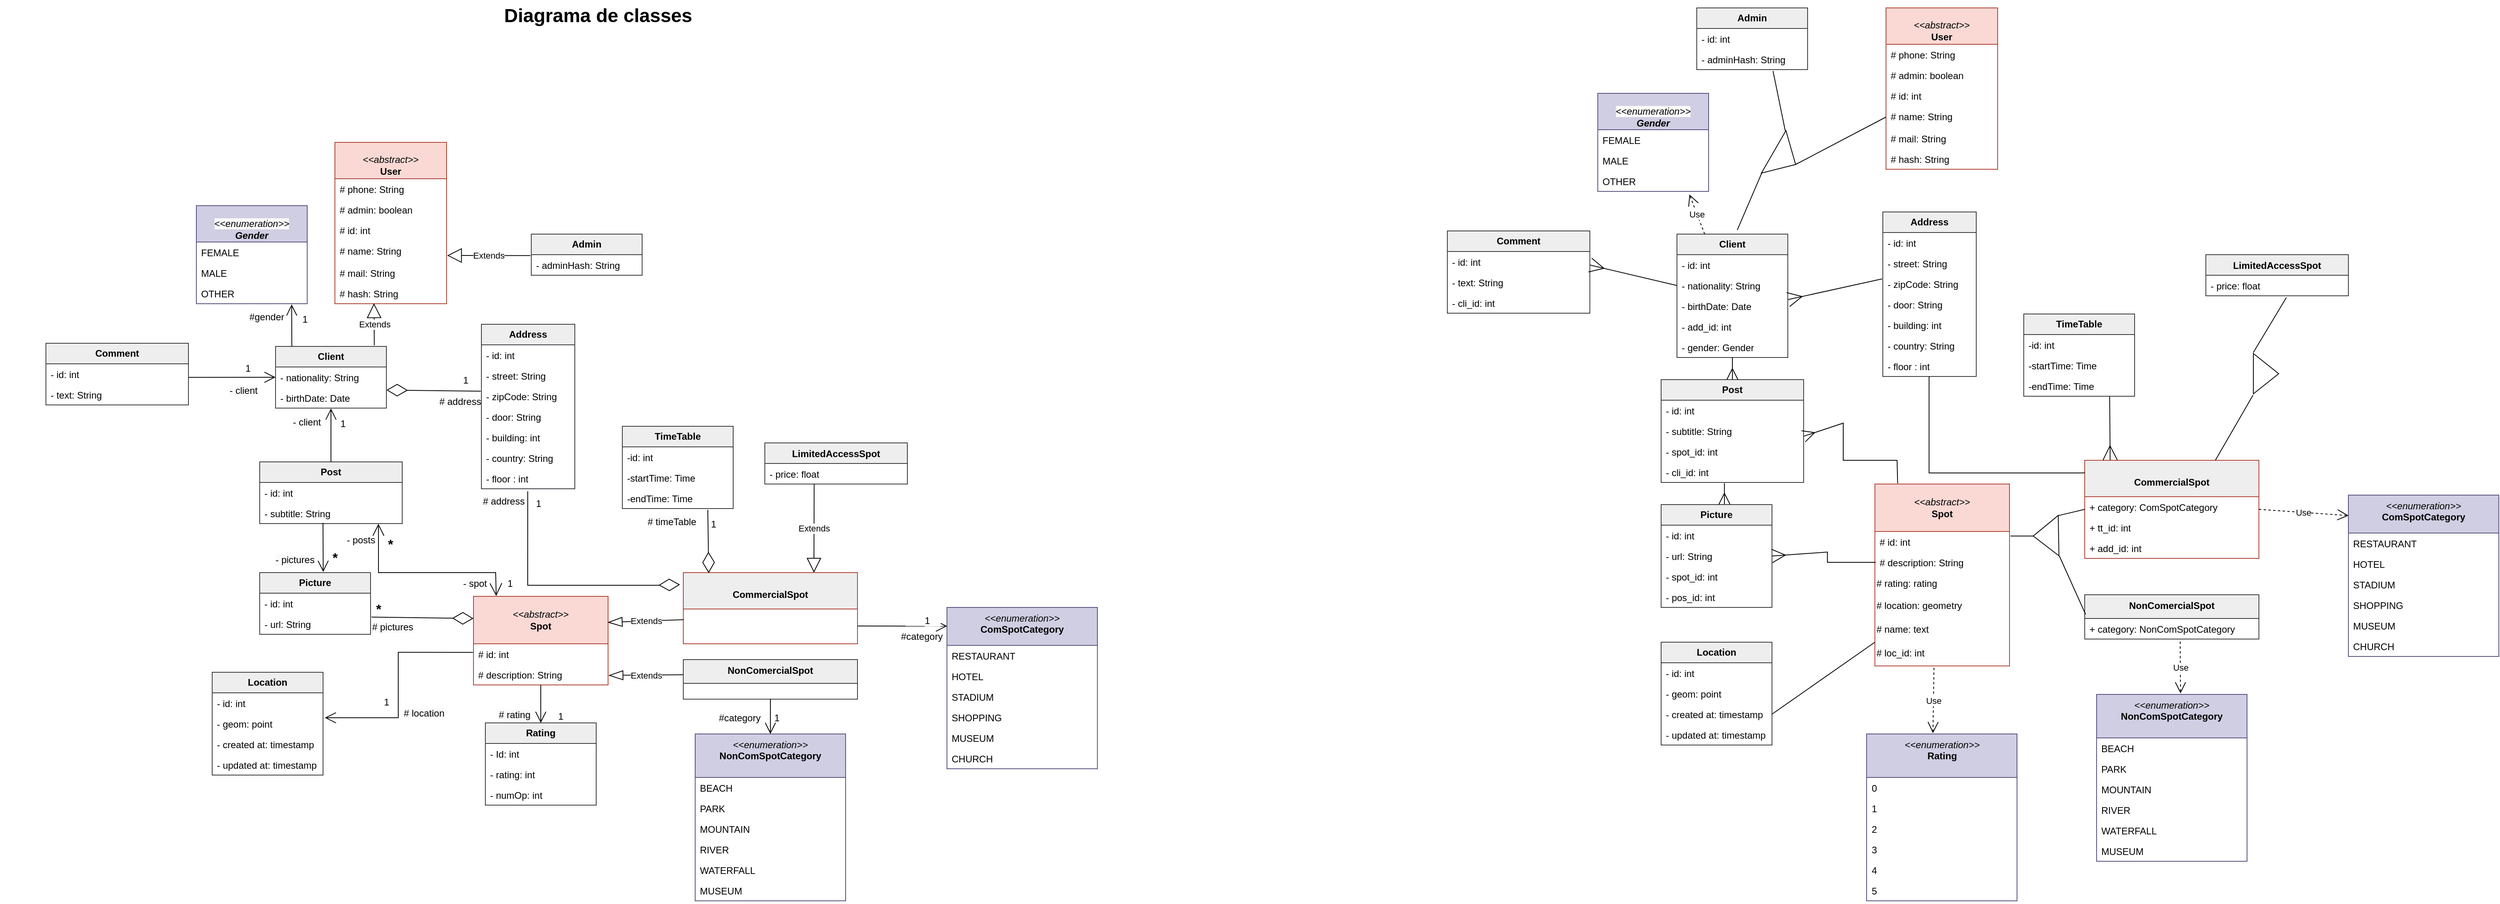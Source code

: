 <mxfile version="24.2.5" type="device">
  <diagram name="Page-1" id="929967ad-93f9-6ef4-fab6-5d389245f69c">
    <mxGraphModel dx="2647" dy="3096" grid="1" gridSize="10" guides="1" tooltips="1" connect="1" arrows="1" fold="1" page="1" pageScale="1.5" pageWidth="1169" pageHeight="826" background="none" math="0" shadow="0">
      <root>
        <mxCell id="0" style=";html=1;" />
        <mxCell id="1" style=";html=1;" parent="0" />
        <mxCell id="1672d66443f91eb5-23" value="Diagrama de classes" style="text;strokeColor=none;fillColor=none;html=1;fontSize=24;fontStyle=1;verticalAlign=middle;align=center;" parent="1" vertex="1">
          <mxGeometry x="122" y="-1200" width="1510" height="40" as="geometry" />
        </mxCell>
        <mxCell id="E1znC8sYMF9DgEuKlcMv-201" value="&lt;span style=&quot;color: rgb(0, 0, 0); font-family: Helvetica; font-size: 12px; font-style: normal; font-variant-ligatures: normal; font-variant-caps: normal; font-weight: 400; letter-spacing: normal; orphans: 2; text-align: right; text-indent: 0px; text-transform: none; widows: 2; word-spacing: 0px; -webkit-text-stroke-width: 0px; white-space: nowrap; background-color: rgb(255, 255, 255); text-decoration-thickness: initial; text-decoration-style: initial; text-decoration-color: initial; display: inline !important; float: none;&quot;&gt;1&amp;nbsp; &amp;nbsp;&amp;nbsp;&lt;/span&gt;" style="text;whiteSpace=wrap;html=1;" parent="1" vertex="1">
          <mxGeometry x="605" y="-326" width="50" height="40" as="geometry" />
        </mxCell>
        <mxCell id="E1znC8sYMF9DgEuKlcMv-276" value="&lt;i&gt;&amp;lt;&amp;lt;abstract&amp;gt;&lt;/i&gt;&amp;gt;&lt;div&gt;&lt;b&gt;Spot&lt;/b&gt;&lt;/div&gt;" style="swimlane;fontStyle=0;childLayout=stackLayout;horizontal=1;startSize=60;fillColor=#fad9d5;horizontalStack=0;resizeParent=1;resizeParentMax=0;resizeLast=0;collapsible=1;marginBottom=0;whiteSpace=wrap;html=1;strokeColor=#ae4132;" parent="1" vertex="1">
          <mxGeometry x="720" y="-446" width="170" height="112" as="geometry" />
        </mxCell>
        <mxCell id="E1znC8sYMF9DgEuKlcMv-277" value="# id: int" style="text;strokeColor=none;fillColor=none;align=left;verticalAlign=top;spacingLeft=4;spacingRight=4;overflow=hidden;rotatable=0;points=[[0,0.5],[1,0.5]];portConstraint=eastwest;whiteSpace=wrap;html=1;" parent="E1znC8sYMF9DgEuKlcMv-276" vertex="1">
          <mxGeometry y="60" width="170" height="26" as="geometry" />
        </mxCell>
        <mxCell id="E1znC8sYMF9DgEuKlcMv-278" value="# description: String&amp;nbsp;" style="text;strokeColor=none;fillColor=none;align=left;verticalAlign=top;spacingLeft=4;spacingRight=4;overflow=hidden;rotatable=0;points=[[0,0.5],[1,0.5]];portConstraint=eastwest;whiteSpace=wrap;html=1;" parent="E1znC8sYMF9DgEuKlcMv-276" vertex="1">
          <mxGeometry y="86" width="170" height="26" as="geometry" />
        </mxCell>
        <mxCell id="E1znC8sYMF9DgEuKlcMv-279" value="&lt;div&gt;&lt;i&gt;&amp;lt;&amp;lt;abstract&amp;gt;&lt;/i&gt;&amp;gt;&lt;/div&gt;&lt;b&gt;User&lt;/b&gt;" style="swimlane;fontStyle=0;childLayout=stackLayout;horizontal=1;startSize=46;fillColor=#fad9d5;horizontalStack=0;resizeParent=1;resizeParentMax=0;resizeLast=0;collapsible=1;marginBottom=0;whiteSpace=wrap;html=1;verticalAlign=bottom;strokeColor=#ae4132;" parent="1" vertex="1">
          <mxGeometry x="545" y="-1020" width="141" height="204" as="geometry">
            <mxRectangle x="420" y="560" width="70" height="30" as="alternateBounds" />
          </mxGeometry>
        </mxCell>
        <mxCell id="E1znC8sYMF9DgEuKlcMv-284" value="# phone: String" style="text;strokeColor=none;fillColor=none;align=left;verticalAlign=top;spacingLeft=4;spacingRight=4;overflow=hidden;rotatable=0;points=[[0,0.5],[1,0.5]];portConstraint=eastwest;whiteSpace=wrap;html=1;" parent="E1znC8sYMF9DgEuKlcMv-279" vertex="1">
          <mxGeometry y="46" width="141" height="26" as="geometry" />
        </mxCell>
        <mxCell id="E1znC8sYMF9DgEuKlcMv-285" value="# admin: boolean" style="text;strokeColor=none;fillColor=none;align=left;verticalAlign=top;spacingLeft=4;spacingRight=4;overflow=hidden;rotatable=0;points=[[0,0.5],[1,0.5]];portConstraint=eastwest;whiteSpace=wrap;html=1;" parent="E1znC8sYMF9DgEuKlcMv-279" vertex="1">
          <mxGeometry y="72" width="141" height="26" as="geometry" />
        </mxCell>
        <mxCell id="E1znC8sYMF9DgEuKlcMv-280" value="# id: int" style="text;strokeColor=none;fillColor=none;align=left;verticalAlign=top;spacingLeft=4;spacingRight=4;overflow=hidden;rotatable=0;points=[[0,0.5],[1,0.5]];portConstraint=eastwest;whiteSpace=wrap;html=1;" parent="E1znC8sYMF9DgEuKlcMv-279" vertex="1">
          <mxGeometry y="98" width="141" height="26" as="geometry" />
        </mxCell>
        <mxCell id="E1znC8sYMF9DgEuKlcMv-281" value="# name: String" style="text;strokeColor=none;fillColor=none;align=left;verticalAlign=top;spacingLeft=4;spacingRight=4;overflow=hidden;rotatable=0;points=[[0,0.5],[1,0.5]];portConstraint=eastwest;whiteSpace=wrap;html=1;" parent="E1znC8sYMF9DgEuKlcMv-279" vertex="1">
          <mxGeometry y="124" width="141" height="28" as="geometry" />
        </mxCell>
        <mxCell id="E1znC8sYMF9DgEuKlcMv-282" value="# mail: String" style="text;strokeColor=none;fillColor=none;align=left;verticalAlign=top;spacingLeft=4;spacingRight=4;overflow=hidden;rotatable=0;points=[[0,0.5],[1,0.5]];portConstraint=eastwest;whiteSpace=wrap;html=1;" parent="E1znC8sYMF9DgEuKlcMv-279" vertex="1">
          <mxGeometry y="152" width="141" height="26" as="geometry" />
        </mxCell>
        <mxCell id="E1znC8sYMF9DgEuKlcMv-283" value="# hash: String" style="text;strokeColor=none;fillColor=none;align=left;verticalAlign=top;spacingLeft=4;spacingRight=4;overflow=hidden;rotatable=0;points=[[0,0.5],[1,0.5]];portConstraint=eastwest;whiteSpace=wrap;html=1;" parent="E1znC8sYMF9DgEuKlcMv-279" vertex="1">
          <mxGeometry y="178" width="141" height="26" as="geometry" />
        </mxCell>
        <mxCell id="E1znC8sYMF9DgEuKlcMv-286" value="&lt;span style=&quot;font-weight: 400;&quot;&gt;&lt;br&gt;&lt;/span&gt;CommercialSpot" style="swimlane;fontStyle=1;align=center;verticalAlign=top;childLayout=stackLayout;horizontal=1;startSize=46;horizontalStack=0;resizeParent=1;resizeParentMax=0;resizeLast=0;collapsible=1;marginBottom=0;whiteSpace=wrap;html=1;fillColor=#EEEEEE;strokeColor=#ae4132;gradientColor=none;" parent="1" vertex="1">
          <mxGeometry x="985" y="-476" width="220" height="90" as="geometry" />
        </mxCell>
        <mxCell id="E1znC8sYMF9DgEuKlcMv-291" value="" style="endArrow=none;endFill=0;endSize=12;html=1;rounded=0;edgeStyle=orthogonalEdgeStyle;startSize=12;startArrow=open;startFill=0;jumpSize=5;exitX=1.016;exitY=0.212;exitDx=0;exitDy=0;exitPerimeter=0;entryX=-0.004;entryY=0.417;entryDx=0;entryDy=0;entryPerimeter=0;" parent="1" source="R32lGOm8VTaLcI1QBeh9-214" target="E1znC8sYMF9DgEuKlcMv-277" edge="1">
          <mxGeometry width="160" relative="1" as="geometry">
            <mxPoint x="588.04" y="-315.004" as="sourcePoint" />
            <mxPoint x="720" y="-385" as="targetPoint" />
          </mxGeometry>
        </mxCell>
        <mxCell id="E1znC8sYMF9DgEuKlcMv-292" value="&lt;span style=&quot;color: rgb(0, 0, 0); font-family: Helvetica; font-size: 12px; font-style: normal; font-variant-ligatures: normal; font-variant-caps: normal; font-weight: 400; letter-spacing: normal; orphans: 2; text-align: left; text-indent: 0px; text-transform: none; widows: 2; word-spacing: 0px; -webkit-text-stroke-width: 0px; white-space: normal; background-color: rgb(251, 251, 251); text-decoration-thickness: initial; text-decoration-style: initial; text-decoration-color: initial; display: inline !important; float: none;&quot;&gt;# location&lt;/span&gt;" style="text;whiteSpace=wrap;html=1;" parent="1" vertex="1">
          <mxGeometry x="630" y="-312" width="80" height="40" as="geometry" />
        </mxCell>
        <mxCell id="E1znC8sYMF9DgEuKlcMv-295" value="&lt;b&gt;Picture&lt;/b&gt;" style="swimlane;fontStyle=0;childLayout=stackLayout;horizontal=1;startSize=26;fillColor=#eeeeee;horizontalStack=0;resizeParent=1;resizeParentMax=0;resizeLast=0;collapsible=1;marginBottom=0;whiteSpace=wrap;html=1;strokeColor=#36393d;" parent="1" vertex="1">
          <mxGeometry x="450" y="-476" width="140" height="78" as="geometry" />
        </mxCell>
        <mxCell id="E1znC8sYMF9DgEuKlcMv-296" value="- id: int" style="text;strokeColor=none;fillColor=none;align=left;verticalAlign=top;spacingLeft=4;spacingRight=4;overflow=hidden;rotatable=0;points=[[0,0.5],[1,0.5]];portConstraint=eastwest;whiteSpace=wrap;html=1;" parent="E1znC8sYMF9DgEuKlcMv-295" vertex="1">
          <mxGeometry y="26" width="140" height="26" as="geometry" />
        </mxCell>
        <mxCell id="E1znC8sYMF9DgEuKlcMv-297" value="- url: String&amp;nbsp;" style="text;strokeColor=none;fillColor=none;align=left;verticalAlign=top;spacingLeft=4;spacingRight=4;overflow=hidden;rotatable=0;points=[[0,0.5],[1,0.5]];portConstraint=eastwest;whiteSpace=wrap;html=1;" parent="E1znC8sYMF9DgEuKlcMv-295" vertex="1">
          <mxGeometry y="52" width="140" height="26" as="geometry" />
        </mxCell>
        <mxCell id="E1znC8sYMF9DgEuKlcMv-299" value="" style="endArrow=diamondThin;endFill=0;endSize=24;html=1;rounded=0;entryX=0;entryY=0.25;entryDx=0;entryDy=0;startArrow=none;startFill=0;startSize=13;exitX=1.008;exitY=0.162;exitDx=0;exitDy=0;exitPerimeter=0;" parent="1" source="E1znC8sYMF9DgEuKlcMv-297" target="E1znC8sYMF9DgEuKlcMv-276" edge="1">
          <mxGeometry width="160" relative="1" as="geometry">
            <mxPoint x="598" y="-416" as="sourcePoint" />
            <mxPoint x="805" y="-456" as="targetPoint" />
          </mxGeometry>
        </mxCell>
        <mxCell id="E1znC8sYMF9DgEuKlcMv-300" value="&lt;span style=&quot;color: rgb(0, 0, 0); font-family: Helvetica; font-size: 12px; font-style: normal; font-variant-ligatures: normal; font-variant-caps: normal; font-weight: 400; letter-spacing: normal; orphans: 2; text-align: left; text-indent: 0px; text-transform: none; widows: 2; word-spacing: 0px; -webkit-text-stroke-width: 0px; white-space: normal; background-color: rgb(251, 251, 251); text-decoration-thickness: initial; text-decoration-style: initial; text-decoration-color: initial; display: inline !important; float: none;&quot;&gt;# pictures&lt;/span&gt;" style="text;whiteSpace=wrap;html=1;" parent="1" vertex="1">
          <mxGeometry x="590" y="-421" width="80" height="40" as="geometry" />
        </mxCell>
        <mxCell id="E1znC8sYMF9DgEuKlcMv-301" value="&lt;font style=&quot;color: rgb(0, 0, 0); font-family: Helvetica; font-style: normal; font-variant-ligatures: normal; font-variant-caps: normal; font-weight: 700; letter-spacing: normal; orphans: 2; text-align: right; text-indent: 0px; text-transform: none; widows: 2; word-spacing: 0px; -webkit-text-stroke-width: 0px; white-space: nowrap; text-decoration-thickness: initial; text-decoration-style: initial; text-decoration-color: initial; font-size: 17px;&quot;&gt;*&lt;/font&gt;&lt;span style=&quot;color: rgb(0, 0, 0); font-family: Helvetica; font-size: 11px; font-style: normal; font-variant-ligatures: normal; font-variant-caps: normal; font-weight: 700; letter-spacing: normal; orphans: 2; text-align: right; text-indent: 0px; text-transform: none; widows: 2; word-spacing: 0px; -webkit-text-stroke-width: 0px; white-space: nowrap; background-color: rgb(255, 255, 255); text-decoration-thickness: initial; text-decoration-style: initial; text-decoration-color: initial; display: inline !important; float: none;&quot;&gt;&amp;nbsp;&amp;nbsp;&lt;/span&gt;" style="text;whiteSpace=wrap;html=1;" parent="1" vertex="1">
          <mxGeometry x="595" y="-446" width="50" height="40" as="geometry" />
        </mxCell>
        <mxCell id="E1znC8sYMF9DgEuKlcMv-303" value="&lt;b&gt;Post&lt;/b&gt;" style="swimlane;fontStyle=0;childLayout=stackLayout;horizontal=1;startSize=26;fillColor=#eeeeee;horizontalStack=0;resizeParent=1;resizeParentMax=0;resizeLast=0;collapsible=1;marginBottom=0;whiteSpace=wrap;html=1;strokeColor=#36393d;" parent="1" vertex="1">
          <mxGeometry x="450" y="-616" width="180" height="78" as="geometry" />
        </mxCell>
        <mxCell id="E1znC8sYMF9DgEuKlcMv-304" value="- id: int" style="text;strokeColor=none;fillColor=none;align=left;verticalAlign=top;spacingLeft=4;spacingRight=4;overflow=hidden;rotatable=0;points=[[0,0.5],[1,0.5]];portConstraint=eastwest;whiteSpace=wrap;html=1;" parent="E1znC8sYMF9DgEuKlcMv-303" vertex="1">
          <mxGeometry y="26" width="180" height="26" as="geometry" />
        </mxCell>
        <mxCell id="E1znC8sYMF9DgEuKlcMv-305" value="- subtitle: String&amp;nbsp;" style="text;strokeColor=none;fillColor=none;align=left;verticalAlign=top;spacingLeft=4;spacingRight=4;overflow=hidden;rotatable=0;points=[[0,0.5],[1,0.5]];portConstraint=eastwest;whiteSpace=wrap;html=1;" parent="E1znC8sYMF9DgEuKlcMv-303" vertex="1">
          <mxGeometry y="52" width="180" height="26" as="geometry" />
        </mxCell>
        <mxCell id="E1znC8sYMF9DgEuKlcMv-306" value="&lt;b&gt;Rating&lt;/b&gt;" style="swimlane;fontStyle=0;childLayout=stackLayout;horizontal=1;startSize=26;fillColor=#eeeeee;horizontalStack=0;resizeParent=1;resizeParentMax=0;resizeLast=0;collapsible=1;marginBottom=0;whiteSpace=wrap;html=1;strokeColor=#36393d;" parent="1" vertex="1">
          <mxGeometry x="735" y="-286" width="140" height="104" as="geometry" />
        </mxCell>
        <mxCell id="E1znC8sYMF9DgEuKlcMv-307" value="- Id: int" style="text;strokeColor=none;fillColor=none;align=left;verticalAlign=top;spacingLeft=4;spacingRight=4;overflow=hidden;rotatable=0;points=[[0,0.5],[1,0.5]];portConstraint=eastwest;whiteSpace=wrap;html=1;" parent="E1znC8sYMF9DgEuKlcMv-306" vertex="1">
          <mxGeometry y="26" width="140" height="26" as="geometry" />
        </mxCell>
        <mxCell id="E1znC8sYMF9DgEuKlcMv-308" value="- rating: int&amp;nbsp;" style="text;strokeColor=none;fillColor=none;align=left;verticalAlign=top;spacingLeft=4;spacingRight=4;overflow=hidden;rotatable=0;points=[[0,0.5],[1,0.5]];portConstraint=eastwest;whiteSpace=wrap;html=1;" parent="E1znC8sYMF9DgEuKlcMv-306" vertex="1">
          <mxGeometry y="52" width="140" height="26" as="geometry" />
        </mxCell>
        <mxCell id="E1znC8sYMF9DgEuKlcMv-309" value="- numOp: int" style="text;strokeColor=none;fillColor=none;align=left;verticalAlign=top;spacingLeft=4;spacingRight=4;overflow=hidden;rotatable=0;points=[[0,0.5],[1,0.5]];portConstraint=eastwest;whiteSpace=wrap;html=1;" parent="E1znC8sYMF9DgEuKlcMv-306" vertex="1">
          <mxGeometry y="78" width="140" height="26" as="geometry" />
        </mxCell>
        <mxCell id="E1znC8sYMF9DgEuKlcMv-310" value="" style="endArrow=open;endFill=0;endSize=12;html=1;rounded=0;startArrow=none;startFill=0;startSize=12;exitX=0.5;exitY=1;exitDx=0;exitDy=0;entryX=0.5;entryY=0;entryDx=0;entryDy=0;" parent="1" source="E1znC8sYMF9DgEuKlcMv-276" target="E1znC8sYMF9DgEuKlcMv-306" edge="1">
          <mxGeometry width="160" relative="1" as="geometry">
            <mxPoint x="804.73" y="-336" as="sourcePoint" />
            <mxPoint x="805" y="-286" as="targetPoint" />
          </mxGeometry>
        </mxCell>
        <mxCell id="E1znC8sYMF9DgEuKlcMv-311" value="&lt;span style=&quot;color: rgb(0, 0, 0); font-family: Helvetica; font-size: 12px; font-style: normal; font-variant-ligatures: normal; font-variant-caps: normal; font-weight: 400; letter-spacing: normal; orphans: 2; text-align: left; text-indent: 0px; text-transform: none; widows: 2; word-spacing: 0px; -webkit-text-stroke-width: 0px; white-space: normal; background-color: rgb(251, 251, 251); text-decoration-thickness: initial; text-decoration-style: initial; text-decoration-color: initial; display: inline !important; float: none;&quot;&gt;# rating&amp;nbsp;&lt;/span&gt;" style="text;whiteSpace=wrap;html=1;rotation=0;" parent="1" vertex="1">
          <mxGeometry x="750" y="-310" width="50" height="36" as="geometry" />
        </mxCell>
        <mxCell id="E1znC8sYMF9DgEuKlcMv-312" value="" style="endArrow=open;endFill=0;endSize=12;html=1;rounded=0;entryX=0.573;entryY=-0.012;entryDx=0;entryDy=0;entryPerimeter=0;startArrow=none;startFill=0;startSize=12;exitX=0.444;exitY=0.965;exitDx=0;exitDy=0;exitPerimeter=0;" parent="1" source="E1znC8sYMF9DgEuKlcMv-305" target="E1znC8sYMF9DgEuKlcMv-295" edge="1">
          <mxGeometry width="160" relative="1" as="geometry">
            <mxPoint x="528" y="-523.89" as="sourcePoint" />
            <mxPoint x="528" y="-475.996" as="targetPoint" />
            <Array as="points" />
          </mxGeometry>
        </mxCell>
        <mxCell id="E1znC8sYMF9DgEuKlcMv-313" value="&lt;span style=&quot;color: rgb(0, 0, 0); font-family: Helvetica; font-size: 12px; font-style: normal; font-variant-ligatures: normal; font-variant-caps: normal; font-weight: 400; letter-spacing: normal; orphans: 2; text-align: left; text-indent: 0px; text-transform: none; widows: 2; word-spacing: 0px; -webkit-text-stroke-width: 0px; white-space: normal; background-color: rgb(251, 251, 251); text-decoration-thickness: initial; text-decoration-style: initial; text-decoration-color: initial; display: inline !important; float: none;&quot;&gt;- pictures&lt;/span&gt;" style="text;whiteSpace=wrap;html=1;rotation=0;" parent="1" vertex="1">
          <mxGeometry x="468" y="-506" width="62" height="30" as="geometry" />
        </mxCell>
        <mxCell id="E1znC8sYMF9DgEuKlcMv-316" value="&lt;font style=&quot;color: rgb(0, 0, 0); font-family: Helvetica; font-style: normal; font-variant-ligatures: normal; font-variant-caps: normal; font-weight: 700; letter-spacing: normal; orphans: 2; text-align: right; text-indent: 0px; text-transform: none; widows: 2; word-spacing: 0px; -webkit-text-stroke-width: 0px; white-space: nowrap; text-decoration-thickness: initial; text-decoration-style: initial; text-decoration-color: initial; font-size: 17px;&quot;&gt;*&lt;/font&gt;&lt;span style=&quot;color: rgb(0, 0, 0); font-family: Helvetica; font-size: 11px; font-style: normal; font-variant-ligatures: normal; font-variant-caps: normal; font-weight: 700; letter-spacing: normal; orphans: 2; text-align: right; text-indent: 0px; text-transform: none; widows: 2; word-spacing: 0px; -webkit-text-stroke-width: 0px; white-space: nowrap; background-color: rgb(255, 255, 255); text-decoration-thickness: initial; text-decoration-style: initial; text-decoration-color: initial; display: inline !important; float: none;&quot;&gt;&amp;nbsp;&amp;nbsp;&lt;/span&gt;" style="text;whiteSpace=wrap;html=1;" parent="1" vertex="1">
          <mxGeometry x="540" y="-511" width="50" height="40" as="geometry" />
        </mxCell>
        <mxCell id="E1znC8sYMF9DgEuKlcMv-317" value="Extends" style="endArrow=none;endSize=16;endFill=0;html=1;rounded=0;startArrow=blockThin;startFill=0;startSize=16;entryX=0.002;entryY=0.661;entryDx=0;entryDy=0;entryPerimeter=0;exitX=0.998;exitY=0.294;exitDx=0;exitDy=0;exitPerimeter=0;" parent="1" source="E1znC8sYMF9DgEuKlcMv-276" target="E1znC8sYMF9DgEuKlcMv-286" edge="1">
          <mxGeometry width="160" relative="1" as="geometry">
            <mxPoint x="890" y="-416" as="sourcePoint" />
            <mxPoint x="984" y="-416" as="targetPoint" />
            <mxPoint as="offset" />
          </mxGeometry>
        </mxCell>
        <mxCell id="E1znC8sYMF9DgEuKlcMv-318" value="NonComercialSpot" style="swimlane;fontStyle=1;align=center;verticalAlign=top;childLayout=stackLayout;horizontal=1;startSize=30;horizontalStack=0;resizeParent=1;resizeParentMax=0;resizeLast=0;collapsible=1;marginBottom=0;whiteSpace=wrap;html=1;fillColor=#eeeeee;strokeColor=#36393d;" parent="1" vertex="1">
          <mxGeometry x="985" y="-366" width="220" height="50" as="geometry" />
        </mxCell>
        <mxCell id="E1znC8sYMF9DgEuKlcMv-319" value="" style="endArrow=open;endFill=0;endSize=14;html=1;rounded=0;startArrow=open;startFill=0;startSize=13;entryX=0.169;entryY=-0.004;entryDx=0;entryDy=0;entryPerimeter=0;exitX=0.833;exitY=1.01;exitDx=0;exitDy=0;exitPerimeter=0;" parent="1" source="E1znC8sYMF9DgEuKlcMv-305" target="E1znC8sYMF9DgEuKlcMv-276" edge="1">
          <mxGeometry width="160" relative="1" as="geometry">
            <mxPoint x="600" y="-536" as="sourcePoint" />
            <mxPoint x="750" y="-441" as="targetPoint" />
            <Array as="points">
              <mxPoint x="600" y="-521" />
              <mxPoint x="600" y="-476" />
              <mxPoint x="648" y="-476" />
              <mxPoint x="700" y="-476" />
              <mxPoint x="728" y="-476" />
              <mxPoint x="748" y="-476" />
            </Array>
          </mxGeometry>
        </mxCell>
        <mxCell id="E1znC8sYMF9DgEuKlcMv-320" value="- posts" style="text;whiteSpace=wrap;html=1;rotation=0;" parent="1" vertex="1">
          <mxGeometry x="558" y="-531" width="40" height="20" as="geometry" />
        </mxCell>
        <mxCell id="E1znC8sYMF9DgEuKlcMv-321" value="&lt;font style=&quot;color: rgb(0, 0, 0); font-family: Helvetica; font-style: normal; font-variant-ligatures: normal; font-variant-caps: normal; font-weight: 700; letter-spacing: normal; orphans: 2; text-align: right; text-indent: 0px; text-transform: none; widows: 2; word-spacing: 0px; -webkit-text-stroke-width: 0px; white-space: nowrap; text-decoration-thickness: initial; text-decoration-style: initial; text-decoration-color: initial; font-size: 17px;&quot;&gt;*&lt;/font&gt;&lt;span style=&quot;color: rgb(0, 0, 0); font-family: Helvetica; font-size: 11px; font-style: normal; font-variant-ligatures: normal; font-variant-caps: normal; font-weight: 700; letter-spacing: normal; orphans: 2; text-align: right; text-indent: 0px; text-transform: none; widows: 2; word-spacing: 0px; -webkit-text-stroke-width: 0px; white-space: nowrap; background-color: rgb(255, 255, 255); text-decoration-thickness: initial; text-decoration-style: initial; text-decoration-color: initial; display: inline !important; float: none;&quot;&gt;&amp;nbsp;&amp;nbsp;&lt;/span&gt;" style="text;whiteSpace=wrap;html=1;" parent="1" vertex="1">
          <mxGeometry x="610" y="-528" width="50" height="40" as="geometry" />
        </mxCell>
        <mxCell id="E1znC8sYMF9DgEuKlcMv-322" value="Extends" style="endArrow=none;endSize=16;endFill=0;html=1;rounded=0;startArrow=blockThin;startFill=0;startSize=16;exitX=1.004;exitY=0.536;exitDx=0;exitDy=0;exitPerimeter=0;entryX=-0.001;entryY=0.382;entryDx=0;entryDy=0;entryPerimeter=0;" parent="1" source="E1znC8sYMF9DgEuKlcMv-278" target="E1znC8sYMF9DgEuKlcMv-318" edge="1">
          <mxGeometry width="160" relative="1" as="geometry">
            <mxPoint x="891" y="-356" as="sourcePoint" />
            <mxPoint x="985" y="-356" as="targetPoint" />
            <mxPoint as="offset" />
          </mxGeometry>
        </mxCell>
        <mxCell id="E1znC8sYMF9DgEuKlcMv-323" value="&lt;i style=&quot;font-weight: 400;&quot;&gt;&amp;lt;&amp;lt;enumeration&amp;gt;&amp;gt;&lt;br&gt;&lt;/i&gt;NonComSpotCategory" style="swimlane;fontStyle=1;align=center;verticalAlign=top;childLayout=stackLayout;horizontal=1;startSize=55;horizontalStack=0;resizeParent=1;resizeParentMax=0;resizeLast=0;collapsible=1;marginBottom=0;whiteSpace=wrap;html=1;fillColor=#d0cee2;strokeColor=#56517e;" parent="1" vertex="1">
          <mxGeometry x="1000" y="-272" width="190" height="211" as="geometry" />
        </mxCell>
        <mxCell id="E1znC8sYMF9DgEuKlcMv-324" value="BEACH" style="text;strokeColor=none;fillColor=none;align=left;verticalAlign=top;spacingLeft=4;spacingRight=4;overflow=hidden;rotatable=0;points=[[0,0.5],[1,0.5]];portConstraint=eastwest;whiteSpace=wrap;html=1;" parent="E1znC8sYMF9DgEuKlcMv-323" vertex="1">
          <mxGeometry y="55" width="190" height="26" as="geometry" />
        </mxCell>
        <mxCell id="E1znC8sYMF9DgEuKlcMv-325" value="PARK" style="text;strokeColor=none;fillColor=none;align=left;verticalAlign=top;spacingLeft=4;spacingRight=4;overflow=hidden;rotatable=0;points=[[0,0.5],[1,0.5]];portConstraint=eastwest;whiteSpace=wrap;html=1;" parent="E1znC8sYMF9DgEuKlcMv-323" vertex="1">
          <mxGeometry y="81" width="190" height="26" as="geometry" />
        </mxCell>
        <mxCell id="E1znC8sYMF9DgEuKlcMv-326" value="MOUNTAIN" style="text;strokeColor=none;fillColor=none;align=left;verticalAlign=top;spacingLeft=4;spacingRight=4;overflow=hidden;rotatable=0;points=[[0,0.5],[1,0.5]];portConstraint=eastwest;whiteSpace=wrap;html=1;" parent="E1znC8sYMF9DgEuKlcMv-323" vertex="1">
          <mxGeometry y="107" width="190" height="26" as="geometry" />
        </mxCell>
        <mxCell id="E1znC8sYMF9DgEuKlcMv-327" value="RIVER" style="text;strokeColor=none;fillColor=none;align=left;verticalAlign=top;spacingLeft=4;spacingRight=4;overflow=hidden;rotatable=0;points=[[0,0.5],[1,0.5]];portConstraint=eastwest;whiteSpace=wrap;html=1;" parent="E1znC8sYMF9DgEuKlcMv-323" vertex="1">
          <mxGeometry y="133" width="190" height="26" as="geometry" />
        </mxCell>
        <mxCell id="E1znC8sYMF9DgEuKlcMv-328" value="WATERFALL" style="text;strokeColor=none;fillColor=none;align=left;verticalAlign=top;spacingLeft=4;spacingRight=4;overflow=hidden;rotatable=0;points=[[0,0.5],[1,0.5]];portConstraint=eastwest;whiteSpace=wrap;html=1;" parent="E1znC8sYMF9DgEuKlcMv-323" vertex="1">
          <mxGeometry y="159" width="190" height="26" as="geometry" />
        </mxCell>
        <mxCell id="9kCeKN_jOuC9pAiMGXJG-1" value="MUSEUM" style="text;strokeColor=none;fillColor=none;align=left;verticalAlign=top;spacingLeft=4;spacingRight=4;overflow=hidden;rotatable=0;points=[[0,0.5],[1,0.5]];portConstraint=eastwest;whiteSpace=wrap;html=1;" parent="E1znC8sYMF9DgEuKlcMv-323" vertex="1">
          <mxGeometry y="185" width="190" height="26" as="geometry" />
        </mxCell>
        <mxCell id="E1znC8sYMF9DgEuKlcMv-330" value="&lt;span style=&quot;color: rgb(0, 0, 0); font-family: Helvetica; font-size: 12px; font-style: normal; font-variant-ligatures: normal; font-variant-caps: normal; font-weight: 400; letter-spacing: normal; orphans: 2; text-align: right; text-indent: 0px; text-transform: none; widows: 2; word-spacing: 0px; -webkit-text-stroke-width: 0px; white-space: nowrap; background-color: rgb(255, 255, 255); text-decoration-thickness: initial; text-decoration-style: initial; text-decoration-color: initial; display: inline !important; float: none;&quot;&gt;1&amp;nbsp; &amp;nbsp;&amp;nbsp;&lt;/span&gt;" style="text;whiteSpace=wrap;html=1;" parent="1" vertex="1">
          <mxGeometry x="1098" y="-306" width="30" height="20" as="geometry" />
        </mxCell>
        <mxCell id="E1znC8sYMF9DgEuKlcMv-331" value="" style="endArrow=open;endFill=1;endSize=12;html=1;rounded=0;exitX=0.5;exitY=1;exitDx=0;exitDy=0;entryX=0.5;entryY=0;entryDx=0;entryDy=0;" parent="1" source="E1znC8sYMF9DgEuKlcMv-318" target="E1znC8sYMF9DgEuKlcMv-323" edge="1">
          <mxGeometry width="160" relative="1" as="geometry">
            <mxPoint x="1098" y="-316" as="sourcePoint" />
            <mxPoint x="1095" y="-276" as="targetPoint" />
          </mxGeometry>
        </mxCell>
        <mxCell id="E1znC8sYMF9DgEuKlcMv-332" value="&lt;div style=&quot;text-align: right;&quot;&gt;&lt;span style=&quot;text-wrap: nowrap; background-color: rgb(255, 255, 255);&quot;&gt;#c&lt;/span&gt;&lt;span style=&quot;background-color: initial; text-align: left;&quot;&gt;ategory&lt;/span&gt;&lt;/div&gt;" style="text;whiteSpace=wrap;html=1;" parent="1" vertex="1">
          <mxGeometry x="1028" y="-306" width="60" height="40" as="geometry" />
        </mxCell>
        <mxCell id="E1znC8sYMF9DgEuKlcMv-333" value="&lt;i style=&quot;font-weight: 400;&quot;&gt;&amp;lt;&amp;lt;enumeration&amp;gt;&amp;gt;&lt;br&gt;&lt;/i&gt;ComSpotCategory" style="swimlane;fontStyle=1;align=center;verticalAlign=top;childLayout=stackLayout;horizontal=1;startSize=48;horizontalStack=0;resizeParent=1;resizeParentMax=0;resizeLast=0;collapsible=1;marginBottom=0;whiteSpace=wrap;html=1;fillColor=#d0cee2;strokeColor=#56517e;" parent="1" vertex="1">
          <mxGeometry x="1318" y="-432" width="190" height="204" as="geometry" />
        </mxCell>
        <mxCell id="E1znC8sYMF9DgEuKlcMv-334" value="RESTAURANT" style="text;strokeColor=none;fillColor=none;align=left;verticalAlign=top;spacingLeft=4;spacingRight=4;overflow=hidden;rotatable=0;points=[[0,0.5],[1,0.5]];portConstraint=eastwest;whiteSpace=wrap;html=1;" parent="E1znC8sYMF9DgEuKlcMv-333" vertex="1">
          <mxGeometry y="48" width="190" height="26" as="geometry" />
        </mxCell>
        <mxCell id="E1znC8sYMF9DgEuKlcMv-335" value="HOTEL" style="text;strokeColor=none;fillColor=none;align=left;verticalAlign=top;spacingLeft=4;spacingRight=4;overflow=hidden;rotatable=0;points=[[0,0.5],[1,0.5]];portConstraint=eastwest;whiteSpace=wrap;html=1;" parent="E1znC8sYMF9DgEuKlcMv-333" vertex="1">
          <mxGeometry y="74" width="190" height="26" as="geometry" />
        </mxCell>
        <mxCell id="E1znC8sYMF9DgEuKlcMv-336" value="STADIUM" style="text;strokeColor=none;fillColor=none;align=left;verticalAlign=top;spacingLeft=4;spacingRight=4;overflow=hidden;rotatable=0;points=[[0,0.5],[1,0.5]];portConstraint=eastwest;whiteSpace=wrap;html=1;" parent="E1znC8sYMF9DgEuKlcMv-333" vertex="1">
          <mxGeometry y="100" width="190" height="26" as="geometry" />
        </mxCell>
        <mxCell id="E1znC8sYMF9DgEuKlcMv-337" value="SHOPPING" style="text;strokeColor=none;fillColor=none;align=left;verticalAlign=top;spacingLeft=4;spacingRight=4;overflow=hidden;rotatable=0;points=[[0,0.5],[1,0.5]];portConstraint=eastwest;whiteSpace=wrap;html=1;" parent="E1znC8sYMF9DgEuKlcMv-333" vertex="1">
          <mxGeometry y="126" width="190" height="26" as="geometry" />
        </mxCell>
        <mxCell id="E1znC8sYMF9DgEuKlcMv-338" value="MUSEUM" style="text;strokeColor=none;fillColor=none;align=left;verticalAlign=top;spacingLeft=4;spacingRight=4;overflow=hidden;rotatable=0;points=[[0,0.5],[1,0.5]];portConstraint=eastwest;whiteSpace=wrap;html=1;" parent="E1znC8sYMF9DgEuKlcMv-333" vertex="1">
          <mxGeometry y="152" width="190" height="26" as="geometry" />
        </mxCell>
        <mxCell id="E1znC8sYMF9DgEuKlcMv-339" value="CHURCH" style="text;strokeColor=none;fillColor=none;align=left;verticalAlign=top;spacingLeft=4;spacingRight=4;overflow=hidden;rotatable=0;points=[[0,0.5],[1,0.5]];portConstraint=eastwest;whiteSpace=wrap;html=1;" parent="E1znC8sYMF9DgEuKlcMv-333" vertex="1">
          <mxGeometry y="178" width="190" height="26" as="geometry" />
        </mxCell>
        <mxCell id="E1znC8sYMF9DgEuKlcMv-340" value="" style="endArrow=open;endFill=1;endSize=12;html=1;rounded=0;entryX=0.001;entryY=0.116;entryDx=0;entryDy=0;entryPerimeter=0;exitX=1;exitY=0.75;exitDx=0;exitDy=0;" parent="1" source="E1znC8sYMF9DgEuKlcMv-286" target="E1znC8sYMF9DgEuKlcMv-333" edge="1">
          <mxGeometry width="160" relative="1" as="geometry">
            <mxPoint x="1208" y="-396" as="sourcePoint" />
            <mxPoint x="1268" y="-397.932" as="targetPoint" />
          </mxGeometry>
        </mxCell>
        <mxCell id="E1znC8sYMF9DgEuKlcMv-341" value="&lt;div style=&quot;text-align: right;&quot;&gt;&lt;span style=&quot;text-wrap: nowrap; background-color: rgb(255, 255, 255);&quot;&gt;#c&lt;/span&gt;&lt;span style=&quot;background-color: initial; text-align: left;&quot;&gt;ategory&lt;/span&gt;&lt;/div&gt;" style="text;whiteSpace=wrap;html=1;" parent="1" vertex="1">
          <mxGeometry x="1258" y="-409" width="60" height="24" as="geometry" />
        </mxCell>
        <mxCell id="E1znC8sYMF9DgEuKlcMv-342" value="&lt;span style=&quot;color: rgb(0, 0, 0); font-family: Helvetica; font-size: 12px; font-style: normal; font-variant-ligatures: normal; font-variant-caps: normal; font-weight: 400; letter-spacing: normal; orphans: 2; text-align: right; text-indent: 0px; text-transform: none; widows: 2; word-spacing: 0px; -webkit-text-stroke-width: 0px; white-space: nowrap; background-color: rgb(255, 255, 255); text-decoration-thickness: initial; text-decoration-style: initial; text-decoration-color: initial; display: inline !important; float: none;&quot;&gt;1&amp;nbsp; &amp;nbsp;&amp;nbsp;&lt;/span&gt;" style="text;whiteSpace=wrap;html=1;" parent="1" vertex="1">
          <mxGeometry x="1288" y="-429" width="30" height="20" as="geometry" />
        </mxCell>
        <mxCell id="E1znC8sYMF9DgEuKlcMv-352" value="&lt;b&gt;Admin&lt;/b&gt;" style="swimlane;fontStyle=0;childLayout=stackLayout;horizontal=1;startSize=26;fillColor=#eeeeee;horizontalStack=0;resizeParent=1;resizeParentMax=0;resizeLast=0;collapsible=1;marginBottom=0;whiteSpace=wrap;html=1;strokeColor=#36393d;" parent="1" vertex="1">
          <mxGeometry x="793" y="-904" width="140" height="52" as="geometry" />
        </mxCell>
        <mxCell id="E1znC8sYMF9DgEuKlcMv-353" value="- adminHash: String" style="text;strokeColor=none;fillColor=none;align=left;verticalAlign=top;spacingLeft=4;spacingRight=4;overflow=hidden;rotatable=0;points=[[0,0.5],[1,0.5]];portConstraint=eastwest;whiteSpace=wrap;html=1;" parent="E1znC8sYMF9DgEuKlcMv-352" vertex="1">
          <mxGeometry y="26" width="140" height="26" as="geometry" />
        </mxCell>
        <mxCell id="E1znC8sYMF9DgEuKlcMv-354" value="Extends" style="endArrow=block;endSize=16;endFill=0;html=1;rounded=0;exitX=-0.008;exitY=0.044;exitDx=0;exitDy=0;exitPerimeter=0;entryX=1.005;entryY=0.68;entryDx=0;entryDy=0;entryPerimeter=0;" parent="1" source="E1znC8sYMF9DgEuKlcMv-353" target="E1znC8sYMF9DgEuKlcMv-281" edge="1">
          <mxGeometry width="160" relative="1" as="geometry">
            <mxPoint x="743" y="-874" as="sourcePoint" />
            <mxPoint x="698" y="-877" as="targetPoint" />
          </mxGeometry>
        </mxCell>
        <mxCell id="E1znC8sYMF9DgEuKlcMv-358" value="&lt;b&gt;Client&lt;/b&gt;" style="swimlane;fontStyle=0;childLayout=stackLayout;horizontal=1;startSize=26;fillColor=#eeeeee;horizontalStack=0;resizeParent=1;resizeParentMax=0;resizeLast=0;collapsible=1;marginBottom=0;whiteSpace=wrap;html=1;strokeColor=#36393d;" parent="1" vertex="1">
          <mxGeometry x="470" y="-762" width="140" height="78" as="geometry" />
        </mxCell>
        <mxCell id="E1znC8sYMF9DgEuKlcMv-359" value="- nationality: String" style="text;strokeColor=none;fillColor=none;align=left;verticalAlign=top;spacingLeft=4;spacingRight=4;overflow=hidden;rotatable=0;points=[[0,0.5],[1,0.5]];portConstraint=eastwest;whiteSpace=wrap;html=1;" parent="E1znC8sYMF9DgEuKlcMv-358" vertex="1">
          <mxGeometry y="26" width="140" height="26" as="geometry" />
        </mxCell>
        <mxCell id="E1znC8sYMF9DgEuKlcMv-360" value="- birthDate: Date" style="text;strokeColor=none;fillColor=none;align=left;verticalAlign=top;spacingLeft=4;spacingRight=4;overflow=hidden;rotatable=0;points=[[0,0.5],[1,0.5]];portConstraint=eastwest;whiteSpace=wrap;html=1;" parent="E1znC8sYMF9DgEuKlcMv-358" vertex="1">
          <mxGeometry y="52" width="140" height="26" as="geometry" />
        </mxCell>
        <mxCell id="E1znC8sYMF9DgEuKlcMv-361" value="Extends" style="endArrow=block;endSize=16;endFill=0;html=1;rounded=0;exitX=0.891;exitY=-0.018;exitDx=0;exitDy=0;exitPerimeter=0;entryX=0.35;entryY=0.983;entryDx=0;entryDy=0;entryPerimeter=0;" parent="1" source="E1znC8sYMF9DgEuKlcMv-358" target="E1znC8sYMF9DgEuKlcMv-283" edge="1">
          <mxGeometry width="160" relative="1" as="geometry">
            <mxPoint x="594.64" y="-776" as="sourcePoint" />
            <mxPoint x="594.64" y="-816" as="targetPoint" />
            <mxPoint as="offset" />
          </mxGeometry>
        </mxCell>
        <mxCell id="E1znC8sYMF9DgEuKlcMv-364" value="" style="endArrow=none;endFill=0;endSize=12;html=1;rounded=0;exitX=0.5;exitY=1.017;exitDx=0;exitDy=0;exitPerimeter=0;entryX=0.5;entryY=0;entryDx=0;entryDy=0;startArrow=open;startFill=0;startSize=12;" parent="1" source="E1znC8sYMF9DgEuKlcMv-360" target="E1znC8sYMF9DgEuKlcMv-303" edge="1">
          <mxGeometry width="160" relative="1" as="geometry">
            <mxPoint x="540" y="-706" as="sourcePoint" />
            <mxPoint x="540" y="-616" as="targetPoint" />
          </mxGeometry>
        </mxCell>
        <mxCell id="E1znC8sYMF9DgEuKlcMv-365" value="&lt;span style=&quot;color: rgb(0, 0, 0); font-family: Helvetica; font-size: 12px; font-style: normal; font-variant-ligatures: normal; font-variant-caps: normal; font-weight: 400; letter-spacing: normal; orphans: 2; text-align: left; text-indent: 0px; text-transform: none; widows: 2; word-spacing: 0px; -webkit-text-stroke-width: 0px; white-space: normal; background-color: rgb(251, 251, 251); text-decoration-thickness: initial; text-decoration-style: initial; text-decoration-color: initial; display: inline !important; float: none;&quot;&gt;- spot&lt;/span&gt;" style="text;whiteSpace=wrap;html=1;rotation=0;" parent="1" vertex="1">
          <mxGeometry x="705" y="-476" width="40" height="20" as="geometry" />
        </mxCell>
        <mxCell id="E1znC8sYMF9DgEuKlcMv-366" value="&lt;span style=&quot;color: rgb(0, 0, 0); font-family: Helvetica; font-size: 12px; font-style: normal; font-variant-ligatures: normal; font-variant-caps: normal; font-weight: 400; letter-spacing: normal; orphans: 2; text-align: right; text-indent: 0px; text-transform: none; widows: 2; word-spacing: 0px; -webkit-text-stroke-width: 0px; white-space: nowrap; background-color: rgb(255, 255, 255); text-decoration-thickness: initial; text-decoration-style: initial; text-decoration-color: initial; display: inline !important; float: none;&quot;&gt;1&amp;nbsp; &amp;nbsp;&amp;nbsp;&lt;/span&gt;" style="text;whiteSpace=wrap;html=1;rotation=0;" parent="1" vertex="1">
          <mxGeometry x="761" y="-476" width="28" height="28" as="geometry" />
        </mxCell>
        <mxCell id="E1znC8sYMF9DgEuKlcMv-367" value="&lt;span style=&quot;color: rgb(0, 0, 0); font-family: Helvetica; font-size: 12px; font-style: normal; font-variant-ligatures: normal; font-variant-caps: normal; font-weight: 400; letter-spacing: normal; orphans: 2; text-align: left; text-indent: 0px; text-transform: none; widows: 2; word-spacing: 0px; -webkit-text-stroke-width: 0px; white-space: normal; background-color: rgb(251, 251, 251); text-decoration-thickness: initial; text-decoration-style: initial; text-decoration-color: initial; display: inline !important; float: none;&quot;&gt;- client&lt;/span&gt;" style="text;whiteSpace=wrap;html=1;rotation=0;" parent="1" vertex="1">
          <mxGeometry x="490" y="-680" width="40" height="40" as="geometry" />
        </mxCell>
        <mxCell id="E1znC8sYMF9DgEuKlcMv-368" value="&lt;span style=&quot;color: rgb(0, 0, 0); font-family: Helvetica; font-size: 12px; font-style: normal; font-variant-ligatures: normal; font-variant-caps: normal; font-weight: 400; letter-spacing: normal; orphans: 2; text-align: right; text-indent: 0px; text-transform: none; widows: 2; word-spacing: 0px; -webkit-text-stroke-width: 0px; white-space: nowrap; background-color: rgb(255, 255, 255); text-decoration-thickness: initial; text-decoration-style: initial; text-decoration-color: initial; display: inline !important; float: none;&quot;&gt;1&amp;nbsp; &amp;nbsp;&amp;nbsp;&lt;/span&gt;" style="text;whiteSpace=wrap;html=1;rotation=0;" parent="1" vertex="1">
          <mxGeometry x="550" y="-678" width="28" height="28" as="geometry" />
        </mxCell>
        <mxCell id="E1znC8sYMF9DgEuKlcMv-371" value="&lt;b&gt;Comment&lt;/b&gt;" style="swimlane;fontStyle=0;childLayout=stackLayout;horizontal=1;startSize=26;fillColor=#eeeeee;horizontalStack=0;resizeParent=1;resizeParentMax=0;resizeLast=0;collapsible=1;marginBottom=0;whiteSpace=wrap;html=1;strokeColor=#36393d;" parent="1" vertex="1">
          <mxGeometry x="180" y="-766" width="180" height="78" as="geometry" />
        </mxCell>
        <mxCell id="E1znC8sYMF9DgEuKlcMv-372" value="- id: int" style="text;strokeColor=none;fillColor=none;align=left;verticalAlign=top;spacingLeft=4;spacingRight=4;overflow=hidden;rotatable=0;points=[[0,0.5],[1,0.5]];portConstraint=eastwest;whiteSpace=wrap;html=1;" parent="E1znC8sYMF9DgEuKlcMv-371" vertex="1">
          <mxGeometry y="26" width="180" height="26" as="geometry" />
        </mxCell>
        <mxCell id="E1znC8sYMF9DgEuKlcMv-373" value="- text: String" style="text;strokeColor=none;fillColor=none;align=left;verticalAlign=top;spacingLeft=4;spacingRight=4;overflow=hidden;rotatable=0;points=[[0,0.5],[1,0.5]];portConstraint=eastwest;whiteSpace=wrap;html=1;" parent="E1znC8sYMF9DgEuKlcMv-371" vertex="1">
          <mxGeometry y="52" width="180" height="26" as="geometry" />
        </mxCell>
        <mxCell id="E1znC8sYMF9DgEuKlcMv-374" value="" style="endArrow=open;endFill=1;endSize=12;html=1;rounded=0;entryX=0;entryY=0.5;entryDx=0;entryDy=0;exitX=1.001;exitY=0.66;exitDx=0;exitDy=0;exitPerimeter=0;" parent="1" source="E1znC8sYMF9DgEuKlcMv-372" target="E1znC8sYMF9DgEuKlcMv-359" edge="1">
          <mxGeometry width="160" relative="1" as="geometry">
            <mxPoint x="360" y="-724.25" as="sourcePoint" />
            <mxPoint x="468" y="-724.25" as="targetPoint" />
          </mxGeometry>
        </mxCell>
        <mxCell id="E1znC8sYMF9DgEuKlcMv-375" value="&lt;span style=&quot;color: rgb(0, 0, 0); font-family: Helvetica; font-size: 12px; font-style: normal; font-variant-ligatures: normal; font-variant-caps: normal; font-weight: 400; letter-spacing: normal; orphans: 2; text-align: left; text-indent: 0px; text-transform: none; widows: 2; word-spacing: 0px; -webkit-text-stroke-width: 0px; white-space: normal; background-color: rgb(251, 251, 251); text-decoration-thickness: initial; text-decoration-style: initial; text-decoration-color: initial; display: inline !important; float: none;&quot;&gt;- client&lt;/span&gt;" style="text;whiteSpace=wrap;html=1;rotation=0;" parent="1" vertex="1">
          <mxGeometry x="410" y="-720" width="40" height="40" as="geometry" />
        </mxCell>
        <mxCell id="E1znC8sYMF9DgEuKlcMv-376" value="&lt;span style=&quot;color: rgb(0, 0, 0); font-family: Helvetica; font-size: 12px; font-style: normal; font-variant-ligatures: normal; font-variant-caps: normal; font-weight: 400; letter-spacing: normal; orphans: 2; text-align: right; text-indent: 0px; text-transform: none; widows: 2; word-spacing: 0px; -webkit-text-stroke-width: 0px; white-space: nowrap; background-color: rgb(255, 255, 255); text-decoration-thickness: initial; text-decoration-style: initial; text-decoration-color: initial; display: inline !important; float: none;&quot;&gt;1&amp;nbsp; &amp;nbsp;&amp;nbsp;&lt;/span&gt;" style="text;whiteSpace=wrap;html=1;rotation=0;" parent="1" vertex="1">
          <mxGeometry x="430" y="-748" width="28" height="28" as="geometry" />
        </mxCell>
        <mxCell id="E1znC8sYMF9DgEuKlcMv-377" value="&lt;br&gt;&lt;i style=&quot;color: rgb(0, 0, 0); font-family: Helvetica; font-size: 12px; font-variant-ligatures: normal; font-variant-caps: normal; font-weight: 400; letter-spacing: normal; orphans: 2; text-align: center; text-indent: 0px; text-transform: none; widows: 2; word-spacing: 0px; -webkit-text-stroke-width: 0px; white-space: normal; background-color: rgb(251, 251, 251); text-decoration-thickness: initial; text-decoration-style: initial; text-decoration-color: initial;&quot;&gt;&amp;lt;&amp;lt;&lt;i&gt;enumeration&lt;/i&gt;&amp;gt;&amp;gt;&lt;/i&gt;&lt;div&gt;&lt;i&gt;&lt;b&gt;Gender&lt;/b&gt;&lt;/i&gt;&lt;br&gt;&lt;/div&gt;" style="swimlane;fontStyle=0;childLayout=stackLayout;horizontal=1;startSize=46;fillColor=#d0cee2;horizontalStack=0;resizeParent=1;resizeParentMax=0;resizeLast=0;collapsible=1;marginBottom=0;whiteSpace=wrap;html=1;strokeColor=#56517e;" parent="1" vertex="1">
          <mxGeometry x="370" y="-940" width="140" height="124" as="geometry">
            <mxRectangle x="870" y="704" width="100" height="30" as="alternateBounds" />
          </mxGeometry>
        </mxCell>
        <mxCell id="E1znC8sYMF9DgEuKlcMv-378" value="FEMALE" style="text;strokeColor=none;fillColor=none;align=left;verticalAlign=top;spacingLeft=4;spacingRight=4;overflow=hidden;rotatable=0;points=[[0,0.5],[1,0.5]];portConstraint=eastwest;whiteSpace=wrap;html=1;" parent="E1znC8sYMF9DgEuKlcMv-377" vertex="1">
          <mxGeometry y="46" width="140" height="26" as="geometry" />
        </mxCell>
        <mxCell id="E1znC8sYMF9DgEuKlcMv-379" value="MALE" style="text;strokeColor=none;fillColor=none;align=left;verticalAlign=top;spacingLeft=4;spacingRight=4;overflow=hidden;rotatable=0;points=[[0,0.5],[1,0.5]];portConstraint=eastwest;whiteSpace=wrap;html=1;" parent="E1znC8sYMF9DgEuKlcMv-377" vertex="1">
          <mxGeometry y="72" width="140" height="26" as="geometry" />
        </mxCell>
        <mxCell id="E1znC8sYMF9DgEuKlcMv-380" value="OTHER" style="text;strokeColor=none;fillColor=none;align=left;verticalAlign=top;spacingLeft=4;spacingRight=4;overflow=hidden;rotatable=0;points=[[0,0.5],[1,0.5]];portConstraint=eastwest;whiteSpace=wrap;html=1;" parent="E1znC8sYMF9DgEuKlcMv-377" vertex="1">
          <mxGeometry y="98" width="140" height="26" as="geometry" />
        </mxCell>
        <mxCell id="E1znC8sYMF9DgEuKlcMv-381" value="" style="endArrow=open;endFill=1;endSize=12;html=1;rounded=0;exitX=0.147;exitY=-0.005;exitDx=0;exitDy=0;exitPerimeter=0;entryX=0.86;entryY=1.036;entryDx=0;entryDy=0;entryPerimeter=0;" parent="1" source="E1znC8sYMF9DgEuKlcMv-358" target="E1znC8sYMF9DgEuKlcMv-380" edge="1">
          <mxGeometry width="160" relative="1" as="geometry">
            <mxPoint x="490" y="-766" as="sourcePoint" />
            <mxPoint x="488" y="-810" as="targetPoint" />
          </mxGeometry>
        </mxCell>
        <mxCell id="E1znC8sYMF9DgEuKlcMv-382" value="#gender" style="edgeLabel;resizable=0;html=1;align=right;verticalAlign=middle;labelPosition=left;verticalLabelPosition=middle;spacingLeft=20;fontSize=12;rotation=0;" parent="1" connectable="0" vertex="1">
          <mxGeometry x="444" y="-735.997" as="geometry">
            <mxPoint x="37" y="-63" as="offset" />
          </mxGeometry>
        </mxCell>
        <mxCell id="E1znC8sYMF9DgEuKlcMv-383" value="&lt;span style=&quot;color: rgb(0, 0, 0); font-family: Helvetica; font-size: 12px; font-style: normal; font-variant-ligatures: normal; font-variant-caps: normal; font-weight: 400; letter-spacing: normal; orphans: 2; text-align: right; text-indent: 0px; text-transform: none; widows: 2; word-spacing: 0px; -webkit-text-stroke-width: 0px; white-space: nowrap; background-color: rgb(255, 255, 255); text-decoration-thickness: initial; text-decoration-style: initial; text-decoration-color: initial; display: inline !important; float: none;&quot;&gt;1&amp;nbsp; &amp;nbsp;&amp;nbsp;&lt;/span&gt;" style="text;whiteSpace=wrap;html=1;rotation=0;" parent="1" vertex="1">
          <mxGeometry x="502" y="-810" width="16" height="20" as="geometry" />
        </mxCell>
        <mxCell id="E1znC8sYMF9DgEuKlcMv-384" value="" style="endArrow=diamondThin;endFill=0;endSize=24;html=1;rounded=0;entryX=1.001;entryY=0.122;entryDx=0;entryDy=0;entryPerimeter=0;exitX=-0.007;exitY=0.253;exitDx=0;exitDy=0;exitPerimeter=0;" parent="1" source="E1znC8sYMF9DgEuKlcMv-390" target="E1znC8sYMF9DgEuKlcMv-360" edge="1">
          <mxGeometry width="160" relative="1" as="geometry">
            <mxPoint x="728" y="-707" as="sourcePoint" />
            <mxPoint x="678" y="-634" as="targetPoint" />
          </mxGeometry>
        </mxCell>
        <mxCell id="E1znC8sYMF9DgEuKlcMv-385" value="&lt;span style=&quot;color: rgb(0, 0, 0); font-family: Helvetica; font-size: 12px; font-style: normal; font-variant-ligatures: normal; font-variant-caps: normal; font-weight: 400; letter-spacing: normal; orphans: 2; text-align: left; text-indent: 0px; text-transform: none; widows: 2; word-spacing: 0px; -webkit-text-stroke-width: 0px; white-space: normal; background-color: rgb(251, 251, 251); text-decoration-thickness: initial; text-decoration-style: initial; text-decoration-color: initial; display: inline !important; float: none;&quot;&gt;# address&lt;/span&gt;" style="text;whiteSpace=wrap;html=1;rotation=0;" parent="1" vertex="1">
          <mxGeometry x="674.5" y="-706" width="55.5" height="26" as="geometry" />
        </mxCell>
        <mxCell id="E1znC8sYMF9DgEuKlcMv-386" value="&lt;span style=&quot;color: rgb(0, 0, 0); font-family: Helvetica; font-size: 12px; font-style: normal; font-variant-ligatures: normal; font-variant-caps: normal; font-weight: 400; letter-spacing: normal; orphans: 2; text-align: right; text-indent: 0px; text-transform: none; widows: 2; word-spacing: 0px; -webkit-text-stroke-width: 0px; white-space: nowrap; background-color: rgb(255, 255, 255); text-decoration-thickness: initial; text-decoration-style: initial; text-decoration-color: initial; display: inline !important; float: none;&quot;&gt;1&amp;nbsp; &amp;nbsp;&amp;nbsp;&lt;/span&gt;" style="text;whiteSpace=wrap;html=1;rotation=0;" parent="1" vertex="1">
          <mxGeometry x="705" y="-733" width="16" height="20" as="geometry" />
        </mxCell>
        <mxCell id="E1znC8sYMF9DgEuKlcMv-387" value="&lt;b&gt;Address&lt;/b&gt;" style="swimlane;fontStyle=0;childLayout=stackLayout;horizontal=1;startSize=26;fillColor=#eeeeee;horizontalStack=0;resizeParent=1;resizeParentMax=0;resizeLast=0;collapsible=1;marginBottom=0;whiteSpace=wrap;html=1;strokeColor=#36393d;" parent="1" vertex="1">
          <mxGeometry x="730" y="-790" width="118" height="208" as="geometry" />
        </mxCell>
        <mxCell id="E1znC8sYMF9DgEuKlcMv-388" value="- id: int" style="text;strokeColor=none;fillColor=none;align=left;verticalAlign=top;spacingLeft=4;spacingRight=4;overflow=hidden;rotatable=0;points=[[0,0.5],[1,0.5]];portConstraint=eastwest;whiteSpace=wrap;html=1;" parent="E1znC8sYMF9DgEuKlcMv-387" vertex="1">
          <mxGeometry y="26" width="118" height="26" as="geometry" />
        </mxCell>
        <mxCell id="E1znC8sYMF9DgEuKlcMv-389" value="- street: String" style="text;strokeColor=none;fillColor=none;align=left;verticalAlign=top;spacingLeft=4;spacingRight=4;overflow=hidden;rotatable=0;points=[[0,0.5],[1,0.5]];portConstraint=eastwest;whiteSpace=wrap;html=1;" parent="E1znC8sYMF9DgEuKlcMv-387" vertex="1">
          <mxGeometry y="52" width="118" height="26" as="geometry" />
        </mxCell>
        <mxCell id="E1znC8sYMF9DgEuKlcMv-390" value="- zipCode: String" style="text;strokeColor=none;fillColor=none;align=left;verticalAlign=top;spacingLeft=4;spacingRight=4;overflow=hidden;rotatable=0;points=[[0,0.5],[1,0.5]];portConstraint=eastwest;whiteSpace=wrap;html=1;" parent="E1znC8sYMF9DgEuKlcMv-387" vertex="1">
          <mxGeometry y="78" width="118" height="26" as="geometry" />
        </mxCell>
        <mxCell id="E1znC8sYMF9DgEuKlcMv-391" value="- door: String" style="text;strokeColor=none;fillColor=none;align=left;verticalAlign=top;spacingLeft=4;spacingRight=4;overflow=hidden;rotatable=0;points=[[0,0.5],[1,0.5]];portConstraint=eastwest;whiteSpace=wrap;html=1;" parent="E1znC8sYMF9DgEuKlcMv-387" vertex="1">
          <mxGeometry y="104" width="118" height="26" as="geometry" />
        </mxCell>
        <mxCell id="E1znC8sYMF9DgEuKlcMv-392" value="- building: int" style="text;strokeColor=none;fillColor=none;align=left;verticalAlign=top;spacingLeft=4;spacingRight=4;overflow=hidden;rotatable=0;points=[[0,0.5],[1,0.5]];portConstraint=eastwest;whiteSpace=wrap;html=1;" parent="E1znC8sYMF9DgEuKlcMv-387" vertex="1">
          <mxGeometry y="130" width="118" height="26" as="geometry" />
        </mxCell>
        <mxCell id="E1znC8sYMF9DgEuKlcMv-393" value="- country: String" style="text;strokeColor=none;fillColor=none;align=left;verticalAlign=top;spacingLeft=4;spacingRight=4;overflow=hidden;rotatable=0;points=[[0,0.5],[1,0.5]];portConstraint=eastwest;whiteSpace=wrap;html=1;" parent="E1znC8sYMF9DgEuKlcMv-387" vertex="1">
          <mxGeometry y="156" width="118" height="26" as="geometry" />
        </mxCell>
        <mxCell id="E1znC8sYMF9DgEuKlcMv-394" value="- floor : int" style="text;strokeColor=none;fillColor=none;align=left;verticalAlign=top;spacingLeft=4;spacingRight=4;overflow=hidden;rotatable=0;points=[[0,0.5],[1,0.5]];portConstraint=eastwest;whiteSpace=wrap;html=1;" parent="E1znC8sYMF9DgEuKlcMv-387" vertex="1">
          <mxGeometry y="182" width="118" height="26" as="geometry" />
        </mxCell>
        <mxCell id="E1znC8sYMF9DgEuKlcMv-398" value="" style="endArrow=diamondThin;endFill=0;endSize=24;html=1;rounded=0;edgeStyle=orthogonalEdgeStyle;exitX=0.496;exitY=1.122;exitDx=0;exitDy=0;exitPerimeter=0;entryX=-0.019;entryY=0.168;entryDx=0;entryDy=0;entryPerimeter=0;" parent="1" source="E1znC8sYMF9DgEuKlcMv-394" target="E1znC8sYMF9DgEuKlcMv-286" edge="1">
          <mxGeometry width="160" relative="1" as="geometry">
            <mxPoint x="788" y="-540" as="sourcePoint" />
            <mxPoint x="950" y="-540" as="targetPoint" />
            <Array as="points">
              <mxPoint x="789" y="-460" />
              <mxPoint x="950" y="-460" />
            </Array>
          </mxGeometry>
        </mxCell>
        <mxCell id="E1znC8sYMF9DgEuKlcMv-399" value="&lt;span style=&quot;color: rgb(0, 0, 0); font-family: Helvetica; font-size: 12px; font-style: normal; font-variant-ligatures: normal; font-variant-caps: normal; font-weight: 400; letter-spacing: normal; orphans: 2; text-align: left; text-indent: 0px; text-transform: none; widows: 2; word-spacing: 0px; -webkit-text-stroke-width: 0px; white-space: normal; background-color: rgb(251, 251, 251); text-decoration-thickness: initial; text-decoration-style: initial; text-decoration-color: initial; display: inline !important; float: none;&quot;&gt;# address&lt;/span&gt;" style="text;whiteSpace=wrap;html=1;rotation=0;" parent="1" vertex="1">
          <mxGeometry x="730" y="-580" width="55.5" height="26" as="geometry" />
        </mxCell>
        <mxCell id="E1znC8sYMF9DgEuKlcMv-400" value="&lt;span style=&quot;color: rgb(0, 0, 0); font-family: Helvetica; font-size: 12px; font-style: normal; font-variant-ligatures: normal; font-variant-caps: normal; font-weight: 400; letter-spacing: normal; orphans: 2; text-align: right; text-indent: 0px; text-transform: none; widows: 2; word-spacing: 0px; -webkit-text-stroke-width: 0px; white-space: nowrap; background-color: rgb(255, 255, 255); text-decoration-thickness: initial; text-decoration-style: initial; text-decoration-color: initial; display: inline !important; float: none;&quot;&gt;1&amp;nbsp; &amp;nbsp;&amp;nbsp;&lt;/span&gt;" style="text;whiteSpace=wrap;html=1;rotation=0;" parent="1" vertex="1">
          <mxGeometry x="797" y="-577" width="16" height="20" as="geometry" />
        </mxCell>
        <mxCell id="E1znC8sYMF9DgEuKlcMv-401" value="&lt;b&gt;TimeTable&lt;/b&gt;" style="swimlane;fontStyle=0;childLayout=stackLayout;horizontal=1;startSize=26;fillColor=#eeeeee;horizontalStack=0;resizeParent=1;resizeParentMax=0;resizeLast=0;collapsible=1;marginBottom=0;whiteSpace=wrap;html=1;strokeColor=#36393d;" parent="1" vertex="1">
          <mxGeometry x="908" y="-661" width="140" height="104" as="geometry" />
        </mxCell>
        <mxCell id="E1znC8sYMF9DgEuKlcMv-402" value="-id: int" style="text;strokeColor=none;fillColor=none;align=left;verticalAlign=top;spacingLeft=4;spacingRight=4;overflow=hidden;rotatable=0;points=[[0,0.5],[1,0.5]];portConstraint=eastwest;whiteSpace=wrap;html=1;" parent="E1znC8sYMF9DgEuKlcMv-401" vertex="1">
          <mxGeometry y="26" width="140" height="26" as="geometry" />
        </mxCell>
        <mxCell id="E1znC8sYMF9DgEuKlcMv-403" value="-startTime: Time" style="text;strokeColor=none;fillColor=none;align=left;verticalAlign=top;spacingLeft=4;spacingRight=4;overflow=hidden;rotatable=0;points=[[0,0.5],[1,0.5]];portConstraint=eastwest;whiteSpace=wrap;html=1;" parent="E1znC8sYMF9DgEuKlcMv-401" vertex="1">
          <mxGeometry y="52" width="140" height="26" as="geometry" />
        </mxCell>
        <mxCell id="E1znC8sYMF9DgEuKlcMv-404" value="-endTime: Time" style="text;strokeColor=none;fillColor=none;align=left;verticalAlign=top;spacingLeft=4;spacingRight=4;overflow=hidden;rotatable=0;points=[[0,0.5],[1,0.5]];portConstraint=eastwest;whiteSpace=wrap;html=1;" parent="E1znC8sYMF9DgEuKlcMv-401" vertex="1">
          <mxGeometry y="78" width="140" height="26" as="geometry" />
        </mxCell>
        <mxCell id="E1znC8sYMF9DgEuKlcMv-405" value="LimitedAccessSpot" style="swimlane;fontStyle=1;align=center;verticalAlign=top;childLayout=stackLayout;horizontal=1;startSize=26;horizontalStack=0;resizeParent=1;resizeParentMax=0;resizeLast=0;collapsible=1;marginBottom=0;whiteSpace=wrap;html=1;fillColor=#eeeeee;strokeColor=#36393d;" parent="1" vertex="1">
          <mxGeometry x="1088" y="-640" width="180" height="52" as="geometry" />
        </mxCell>
        <mxCell id="E1znC8sYMF9DgEuKlcMv-406" value="- price: float" style="text;strokeColor=none;fillColor=none;align=left;verticalAlign=top;spacingLeft=4;spacingRight=4;overflow=hidden;rotatable=0;points=[[0,0.5],[1,0.5]];portConstraint=eastwest;whiteSpace=wrap;html=1;" parent="E1znC8sYMF9DgEuKlcMv-405" vertex="1">
          <mxGeometry y="26" width="180" height="26" as="geometry" />
        </mxCell>
        <mxCell id="E1znC8sYMF9DgEuKlcMv-407" value="" style="endArrow=diamondThin;endFill=0;endSize=24;html=1;rounded=0;exitX=0.771;exitY=1.064;exitDx=0;exitDy=0;exitPerimeter=0;entryX=0.146;entryY=0.007;entryDx=0;entryDy=0;entryPerimeter=0;" parent="1" source="E1znC8sYMF9DgEuKlcMv-404" target="E1znC8sYMF9DgEuKlcMv-286" edge="1">
          <mxGeometry width="160" relative="1" as="geometry">
            <mxPoint x="968" y="-528" as="sourcePoint" />
            <mxPoint x="1128" y="-528" as="targetPoint" />
          </mxGeometry>
        </mxCell>
        <mxCell id="E1znC8sYMF9DgEuKlcMv-408" value="&lt;span style=&quot;color: rgb(0, 0, 0); font-family: Helvetica; font-size: 12px; font-style: normal; font-variant-ligatures: normal; font-variant-caps: normal; font-weight: 400; letter-spacing: normal; orphans: 2; text-align: left; text-indent: 0px; text-transform: none; widows: 2; word-spacing: 0px; -webkit-text-stroke-width: 0px; white-space: normal; background-color: rgb(251, 251, 251); text-decoration-thickness: initial; text-decoration-style: initial; text-decoration-color: initial; display: inline !important; float: none;&quot;&gt;# timeTable&lt;/span&gt;" style="text;whiteSpace=wrap;html=1;" parent="1" vertex="1">
          <mxGeometry x="938" y="-554" width="80" height="31" as="geometry" />
        </mxCell>
        <mxCell id="E1znC8sYMF9DgEuKlcMv-409" value="&lt;span style=&quot;color: rgb(0, 0, 0); font-family: Helvetica; font-size: 12px; font-style: normal; font-variant-ligatures: normal; font-variant-caps: normal; font-weight: 400; letter-spacing: normal; orphans: 2; text-align: right; text-indent: 0px; text-transform: none; widows: 2; word-spacing: 0px; -webkit-text-stroke-width: 0px; white-space: nowrap; background-color: rgb(255, 255, 255); text-decoration-thickness: initial; text-decoration-style: initial; text-decoration-color: initial; display: inline !important; float: none;&quot;&gt;1&amp;nbsp; &amp;nbsp;&amp;nbsp;&lt;/span&gt;" style="text;whiteSpace=wrap;html=1;rotation=0;" parent="1" vertex="1">
          <mxGeometry x="1018" y="-551" width="16" height="20" as="geometry" />
        </mxCell>
        <mxCell id="E1znC8sYMF9DgEuKlcMv-411" value="Extends" style="endArrow=block;endSize=16;endFill=0;html=1;rounded=0;exitX=0.346;exitY=1.016;exitDx=0;exitDy=0;exitPerimeter=0;entryX=0.75;entryY=0;entryDx=0;entryDy=0;" parent="1" source="E1znC8sYMF9DgEuKlcMv-406" target="E1znC8sYMF9DgEuKlcMv-286" edge="1">
          <mxGeometry width="160" relative="1" as="geometry">
            <mxPoint x="1098" y="-555.18" as="sourcePoint" />
            <mxPoint x="1258" y="-555.18" as="targetPoint" />
          </mxGeometry>
        </mxCell>
        <mxCell id="Ub3GElooDkdVzWNwfg6i-1" value="&lt;span style=&quot;color: rgb(0, 0, 0); font-family: Helvetica; font-size: 12px; font-style: normal; font-variant-ligatures: normal; font-variant-caps: normal; font-weight: 400; letter-spacing: normal; orphans: 2; text-align: right; text-indent: 0px; text-transform: none; widows: 2; word-spacing: 0px; -webkit-text-stroke-width: 0px; white-space: nowrap; background-color: rgb(255, 255, 255); text-decoration-thickness: initial; text-decoration-style: initial; text-decoration-color: initial; display: inline !important; float: none;&quot;&gt;1&amp;nbsp; &amp;nbsp;&amp;nbsp;&lt;/span&gt;" style="text;whiteSpace=wrap;html=1;" parent="1" vertex="1">
          <mxGeometry x="825" y="-308" width="23" height="20" as="geometry" />
        </mxCell>
        <mxCell id="R32lGOm8VTaLcI1QBeh9-34" value="&lt;i&gt;&amp;lt;&amp;lt;abstract&amp;gt;&lt;/i&gt;&amp;gt;&lt;div&gt;&lt;b&gt;Spot&lt;/b&gt;&lt;/div&gt;" style="swimlane;fontStyle=0;childLayout=stackLayout;horizontal=1;startSize=60;fillColor=#fad9d5;horizontalStack=0;resizeParent=1;resizeParentMax=0;resizeLast=0;collapsible=1;marginBottom=0;whiteSpace=wrap;html=1;strokeColor=#ae4132;" parent="1" vertex="1">
          <mxGeometry x="2490" y="-588" width="170" height="230" as="geometry" />
        </mxCell>
        <mxCell id="R32lGOm8VTaLcI1QBeh9-35" value="# id: int" style="text;strokeColor=none;fillColor=none;align=left;verticalAlign=top;spacingLeft=4;spacingRight=4;overflow=hidden;rotatable=0;points=[[0,0.5],[1,0.5]];portConstraint=eastwest;whiteSpace=wrap;html=1;" parent="R32lGOm8VTaLcI1QBeh9-34" vertex="1">
          <mxGeometry y="60" width="170" height="26" as="geometry" />
        </mxCell>
        <mxCell id="R32lGOm8VTaLcI1QBeh9-36" value="# description: String&amp;nbsp;" style="text;strokeColor=none;fillColor=none;align=left;verticalAlign=top;spacingLeft=4;spacingRight=4;overflow=hidden;rotatable=0;points=[[0,0.5],[1,0.5]];portConstraint=eastwest;whiteSpace=wrap;html=1;" parent="R32lGOm8VTaLcI1QBeh9-34" vertex="1">
          <mxGeometry y="86" width="170" height="26" as="geometry" />
        </mxCell>
        <mxCell id="R32lGOm8VTaLcI1QBeh9-174" value="# rating: rating" style="text;whiteSpace=wrap;html=1;" parent="R32lGOm8VTaLcI1QBeh9-34" vertex="1">
          <mxGeometry y="112" width="170" height="28" as="geometry" />
        </mxCell>
        <mxCell id="R32lGOm8VTaLcI1QBeh9-182" value="&lt;span style=&quot;color: rgb(0, 0, 0); font-family: Helvetica; font-size: 12px; font-style: normal; font-variant-ligatures: normal; font-variant-caps: normal; font-weight: 400; letter-spacing: normal; orphans: 2; text-align: left; text-indent: 0px; text-transform: none; widows: 2; word-spacing: 0px; -webkit-text-stroke-width: 0px; white-space: normal; background-color: rgb(251, 251, 251); text-decoration-thickness: initial; text-decoration-style: initial; text-decoration-color: initial; display: inline !important; float: none;&quot;&gt;# location: geometry&amp;nbsp;&lt;/span&gt;" style="text;whiteSpace=wrap;html=1;" parent="R32lGOm8VTaLcI1QBeh9-34" vertex="1">
          <mxGeometry y="140" width="170" height="30" as="geometry" />
        </mxCell>
        <mxCell id="R32lGOm8VTaLcI1QBeh9-209" value="&lt;span style=&quot;color: rgb(0, 0, 0); font-family: Helvetica; font-size: 12px; font-style: normal; font-variant-ligatures: normal; font-variant-caps: normal; font-weight: 400; letter-spacing: normal; orphans: 2; text-align: left; text-indent: 0px; text-transform: none; widows: 2; word-spacing: 0px; -webkit-text-stroke-width: 0px; white-space: normal; background-color: rgb(251, 251, 251); text-decoration-thickness: initial; text-decoration-style: initial; text-decoration-color: initial; display: inline !important; float: none;&quot;&gt;# name: text&amp;nbsp;&lt;/span&gt;" style="text;whiteSpace=wrap;html=1;" parent="R32lGOm8VTaLcI1QBeh9-34" vertex="1">
          <mxGeometry y="170" width="170" height="30" as="geometry" />
        </mxCell>
        <mxCell id="R32lGOm8VTaLcI1QBeh9-210" value="&lt;span style=&quot;color: rgb(0, 0, 0); font-family: Helvetica; font-size: 12px; font-style: normal; font-variant-ligatures: normal; font-variant-caps: normal; font-weight: 400; letter-spacing: normal; orphans: 2; text-align: left; text-indent: 0px; text-transform: none; widows: 2; word-spacing: 0px; -webkit-text-stroke-width: 0px; white-space: normal; background-color: rgb(251, 251, 251); text-decoration-thickness: initial; text-decoration-style: initial; text-decoration-color: initial; display: inline !important; float: none;&quot;&gt;# loc_id: int&amp;nbsp;&lt;/span&gt;" style="text;whiteSpace=wrap;html=1;" parent="R32lGOm8VTaLcI1QBeh9-34" vertex="1">
          <mxGeometry y="200" width="170" height="30" as="geometry" />
        </mxCell>
        <mxCell id="R32lGOm8VTaLcI1QBeh9-37" value="&lt;div&gt;&lt;i&gt;&amp;lt;&amp;lt;abstract&amp;gt;&lt;/i&gt;&amp;gt;&lt;/div&gt;&lt;b&gt;User&lt;/b&gt;" style="swimlane;fontStyle=0;childLayout=stackLayout;horizontal=1;startSize=46;fillColor=#fad9d5;horizontalStack=0;resizeParent=1;resizeParentMax=0;resizeLast=0;collapsible=1;marginBottom=0;whiteSpace=wrap;html=1;verticalAlign=bottom;strokeColor=#ae4132;" parent="1" vertex="1">
          <mxGeometry x="2504" y="-1190" width="141" height="204" as="geometry">
            <mxRectangle x="420" y="560" width="70" height="30" as="alternateBounds" />
          </mxGeometry>
        </mxCell>
        <mxCell id="R32lGOm8VTaLcI1QBeh9-38" value="# phone: String" style="text;strokeColor=none;fillColor=none;align=left;verticalAlign=top;spacingLeft=4;spacingRight=4;overflow=hidden;rotatable=0;points=[[0,0.5],[1,0.5]];portConstraint=eastwest;whiteSpace=wrap;html=1;" parent="R32lGOm8VTaLcI1QBeh9-37" vertex="1">
          <mxGeometry y="46" width="141" height="26" as="geometry" />
        </mxCell>
        <mxCell id="R32lGOm8VTaLcI1QBeh9-39" value="# admin: boolean" style="text;strokeColor=none;fillColor=none;align=left;verticalAlign=top;spacingLeft=4;spacingRight=4;overflow=hidden;rotatable=0;points=[[0,0.5],[1,0.5]];portConstraint=eastwest;whiteSpace=wrap;html=1;" parent="R32lGOm8VTaLcI1QBeh9-37" vertex="1">
          <mxGeometry y="72" width="141" height="26" as="geometry" />
        </mxCell>
        <mxCell id="R32lGOm8VTaLcI1QBeh9-40" value="# id: int" style="text;strokeColor=none;fillColor=none;align=left;verticalAlign=top;spacingLeft=4;spacingRight=4;overflow=hidden;rotatable=0;points=[[0,0.5],[1,0.5]];portConstraint=eastwest;whiteSpace=wrap;html=1;" parent="R32lGOm8VTaLcI1QBeh9-37" vertex="1">
          <mxGeometry y="98" width="141" height="26" as="geometry" />
        </mxCell>
        <mxCell id="R32lGOm8VTaLcI1QBeh9-41" value="# name: String" style="text;strokeColor=none;fillColor=none;align=left;verticalAlign=top;spacingLeft=4;spacingRight=4;overflow=hidden;rotatable=0;points=[[0,0.5],[1,0.5]];portConstraint=eastwest;whiteSpace=wrap;html=1;" parent="R32lGOm8VTaLcI1QBeh9-37" vertex="1">
          <mxGeometry y="124" width="141" height="28" as="geometry" />
        </mxCell>
        <mxCell id="R32lGOm8VTaLcI1QBeh9-42" value="# mail: String" style="text;strokeColor=none;fillColor=none;align=left;verticalAlign=top;spacingLeft=4;spacingRight=4;overflow=hidden;rotatable=0;points=[[0,0.5],[1,0.5]];portConstraint=eastwest;whiteSpace=wrap;html=1;" parent="R32lGOm8VTaLcI1QBeh9-37" vertex="1">
          <mxGeometry y="152" width="141" height="26" as="geometry" />
        </mxCell>
        <mxCell id="R32lGOm8VTaLcI1QBeh9-43" value="# hash: String" style="text;strokeColor=none;fillColor=none;align=left;verticalAlign=top;spacingLeft=4;spacingRight=4;overflow=hidden;rotatable=0;points=[[0,0.5],[1,0.5]];portConstraint=eastwest;whiteSpace=wrap;html=1;" parent="R32lGOm8VTaLcI1QBeh9-37" vertex="1">
          <mxGeometry y="178" width="141" height="26" as="geometry" />
        </mxCell>
        <mxCell id="R32lGOm8VTaLcI1QBeh9-44" value="&lt;span style=&quot;font-weight: 400;&quot;&gt;&lt;br&gt;&lt;/span&gt;CommercialSpot" style="swimlane;fontStyle=1;align=center;verticalAlign=top;childLayout=stackLayout;horizontal=1;startSize=46;horizontalStack=0;resizeParent=1;resizeParentMax=0;resizeLast=0;collapsible=1;marginBottom=0;whiteSpace=wrap;html=1;fillColor=#EEEEEE;strokeColor=#ae4132;gradientColor=none;" parent="1" vertex="1">
          <mxGeometry x="2755" y="-618" width="220" height="124" as="geometry" />
        </mxCell>
        <mxCell id="R32lGOm8VTaLcI1QBeh9-165" value="+ category: ComSpotCategory" style="text;strokeColor=none;fillColor=none;align=left;verticalAlign=top;spacingLeft=4;spacingRight=4;overflow=hidden;rotatable=0;points=[[0,0.5],[1,0.5]];portConstraint=eastwest;whiteSpace=wrap;html=1;" parent="R32lGOm8VTaLcI1QBeh9-44" vertex="1">
          <mxGeometry y="46" width="220" height="26" as="geometry" />
        </mxCell>
        <mxCell id="R32lGOm8VTaLcI1QBeh9-195" value="+ tt_id: int" style="text;strokeColor=none;fillColor=none;align=left;verticalAlign=top;spacingLeft=4;spacingRight=4;overflow=hidden;rotatable=0;points=[[0,0.5],[1,0.5]];portConstraint=eastwest;whiteSpace=wrap;html=1;" parent="R32lGOm8VTaLcI1QBeh9-44" vertex="1">
          <mxGeometry y="72" width="220" height="26" as="geometry" />
        </mxCell>
        <mxCell id="R32lGOm8VTaLcI1QBeh9-196" value="+ add_id: int" style="text;strokeColor=none;fillColor=none;align=left;verticalAlign=top;spacingLeft=4;spacingRight=4;overflow=hidden;rotatable=0;points=[[0,0.5],[1,0.5]];portConstraint=eastwest;whiteSpace=wrap;html=1;" parent="R32lGOm8VTaLcI1QBeh9-44" vertex="1">
          <mxGeometry y="98" width="220" height="26" as="geometry" />
        </mxCell>
        <mxCell id="R32lGOm8VTaLcI1QBeh9-51" value="&lt;b&gt;Picture&lt;/b&gt;" style="swimlane;fontStyle=0;childLayout=stackLayout;horizontal=1;startSize=26;fillColor=#eeeeee;horizontalStack=0;resizeParent=1;resizeParentMax=0;resizeLast=0;collapsible=1;marginBottom=0;whiteSpace=wrap;html=1;strokeColor=#36393d;" parent="1" vertex="1">
          <mxGeometry x="2220" y="-562" width="140" height="130" as="geometry" />
        </mxCell>
        <mxCell id="R32lGOm8VTaLcI1QBeh9-52" value="- id: int" style="text;strokeColor=none;fillColor=none;align=left;verticalAlign=top;spacingLeft=4;spacingRight=4;overflow=hidden;rotatable=0;points=[[0,0.5],[1,0.5]];portConstraint=eastwest;whiteSpace=wrap;html=1;" parent="R32lGOm8VTaLcI1QBeh9-51" vertex="1">
          <mxGeometry y="26" width="140" height="26" as="geometry" />
        </mxCell>
        <mxCell id="R32lGOm8VTaLcI1QBeh9-53" value="- url: String&amp;nbsp;" style="text;strokeColor=none;fillColor=none;align=left;verticalAlign=top;spacingLeft=4;spacingRight=4;overflow=hidden;rotatable=0;points=[[0,0.5],[1,0.5]];portConstraint=eastwest;whiteSpace=wrap;html=1;" parent="R32lGOm8VTaLcI1QBeh9-51" vertex="1">
          <mxGeometry y="52" width="140" height="26" as="geometry" />
        </mxCell>
        <mxCell id="R32lGOm8VTaLcI1QBeh9-190" value="- spot_id: int&amp;nbsp;" style="text;strokeColor=none;fillColor=none;align=left;verticalAlign=top;spacingLeft=4;spacingRight=4;overflow=hidden;rotatable=0;points=[[0,0.5],[1,0.5]];portConstraint=eastwest;whiteSpace=wrap;html=1;" parent="R32lGOm8VTaLcI1QBeh9-51" vertex="1">
          <mxGeometry y="78" width="140" height="26" as="geometry" />
        </mxCell>
        <mxCell id="R32lGOm8VTaLcI1QBeh9-194" value="- pos_id: int&amp;nbsp;" style="text;strokeColor=none;fillColor=none;align=left;verticalAlign=top;spacingLeft=4;spacingRight=4;overflow=hidden;rotatable=0;points=[[0,0.5],[1,0.5]];portConstraint=eastwest;whiteSpace=wrap;html=1;" parent="R32lGOm8VTaLcI1QBeh9-51" vertex="1">
          <mxGeometry y="104" width="140" height="26" as="geometry" />
        </mxCell>
        <mxCell id="R32lGOm8VTaLcI1QBeh9-57" value="&lt;b&gt;Post&lt;/b&gt;" style="swimlane;fontStyle=0;childLayout=stackLayout;horizontal=1;startSize=26;fillColor=#eeeeee;horizontalStack=0;resizeParent=1;resizeParentMax=0;resizeLast=0;collapsible=1;marginBottom=0;whiteSpace=wrap;html=1;strokeColor=#36393d;" parent="1" vertex="1">
          <mxGeometry x="2220" y="-720" width="180" height="130" as="geometry" />
        </mxCell>
        <mxCell id="R32lGOm8VTaLcI1QBeh9-58" value="- id: int" style="text;strokeColor=none;fillColor=none;align=left;verticalAlign=top;spacingLeft=4;spacingRight=4;overflow=hidden;rotatable=0;points=[[0,0.5],[1,0.5]];portConstraint=eastwest;whiteSpace=wrap;html=1;" parent="R32lGOm8VTaLcI1QBeh9-57" vertex="1">
          <mxGeometry y="26" width="180" height="26" as="geometry" />
        </mxCell>
        <mxCell id="R32lGOm8VTaLcI1QBeh9-59" value="- subtitle: String&amp;nbsp;" style="text;strokeColor=none;fillColor=none;align=left;verticalAlign=top;spacingLeft=4;spacingRight=4;overflow=hidden;rotatable=0;points=[[0,0.5],[1,0.5]];portConstraint=eastwest;whiteSpace=wrap;html=1;" parent="R32lGOm8VTaLcI1QBeh9-57" vertex="1">
          <mxGeometry y="52" width="180" height="26" as="geometry" />
        </mxCell>
        <mxCell id="R32lGOm8VTaLcI1QBeh9-192" value="- spot_id: int&amp;nbsp;" style="text;strokeColor=none;fillColor=none;align=left;verticalAlign=top;spacingLeft=4;spacingRight=4;overflow=hidden;rotatable=0;points=[[0,0.5],[1,0.5]];portConstraint=eastwest;whiteSpace=wrap;html=1;" parent="R32lGOm8VTaLcI1QBeh9-57" vertex="1">
          <mxGeometry y="78" width="180" height="26" as="geometry" />
        </mxCell>
        <mxCell id="R32lGOm8VTaLcI1QBeh9-203" value="- cli_id: int&amp;nbsp;" style="text;strokeColor=none;fillColor=none;align=left;verticalAlign=top;spacingLeft=4;spacingRight=4;overflow=hidden;rotatable=0;points=[[0,0.5],[1,0.5]];portConstraint=eastwest;whiteSpace=wrap;html=1;" parent="R32lGOm8VTaLcI1QBeh9-57" vertex="1">
          <mxGeometry y="104" width="180" height="26" as="geometry" />
        </mxCell>
        <mxCell id="R32lGOm8VTaLcI1QBeh9-66" value="" style="endArrow=ERmany;endFill=0;endSize=12;html=1;rounded=0;startArrow=none;startFill=0;startSize=12;entryX=0.571;entryY=-0.003;entryDx=0;entryDy=0;entryPerimeter=0;exitX=0.444;exitY=1.035;exitDx=0;exitDy=0;exitPerimeter=0;" parent="1" source="R32lGOm8VTaLcI1QBeh9-203" target="R32lGOm8VTaLcI1QBeh9-51" edge="1">
          <mxGeometry width="160" relative="1" as="geometry">
            <mxPoint x="2300" y="-602" as="sourcePoint" />
            <mxPoint x="2300" y="-592" as="targetPoint" />
            <Array as="points" />
          </mxGeometry>
        </mxCell>
        <mxCell id="R32lGOm8VTaLcI1QBeh9-70" value="NonComercialSpot" style="swimlane;fontStyle=1;align=center;verticalAlign=top;childLayout=stackLayout;horizontal=1;startSize=30;horizontalStack=0;resizeParent=1;resizeParentMax=0;resizeLast=0;collapsible=1;marginBottom=0;whiteSpace=wrap;html=1;fillColor=#eeeeee;strokeColor=#36393d;" parent="1" vertex="1">
          <mxGeometry x="2755" y="-448" width="220" height="56" as="geometry" />
        </mxCell>
        <mxCell id="R32lGOm8VTaLcI1QBeh9-172" value="+ category: NonComSpotCategory" style="text;strokeColor=none;fillColor=none;align=left;verticalAlign=top;spacingLeft=4;spacingRight=4;overflow=hidden;rotatable=0;points=[[0,0.5],[1,0.5]];portConstraint=eastwest;whiteSpace=wrap;html=1;" parent="R32lGOm8VTaLcI1QBeh9-70" vertex="1">
          <mxGeometry y="30" width="220" height="26" as="geometry" />
        </mxCell>
        <mxCell id="R32lGOm8VTaLcI1QBeh9-71" value="" style="endArrow=none;endFill=0;endSize=14;html=1;rounded=0;startArrow=ERmany;startFill=0;startSize=13;entryX=0.169;entryY=-0.004;entryDx=0;entryDy=0;entryPerimeter=0;exitX=0.998;exitY=0.758;exitDx=0;exitDy=0;exitPerimeter=0;" parent="1" source="R32lGOm8VTaLcI1QBeh9-59" target="R32lGOm8VTaLcI1QBeh9-34" edge="1">
          <mxGeometry width="160" relative="1" as="geometry">
            <mxPoint x="2370" y="-678" as="sourcePoint" />
            <mxPoint x="2520" y="-583" as="targetPoint" />
            <Array as="points">
              <mxPoint x="2450" y="-665" />
              <mxPoint x="2450" y="-618" />
              <mxPoint x="2470" y="-618" />
              <mxPoint x="2498" y="-618" />
              <mxPoint x="2518" y="-618" />
            </Array>
          </mxGeometry>
        </mxCell>
        <mxCell id="R32lGOm8VTaLcI1QBeh9-75" value="&lt;i style=&quot;font-weight: 400;&quot;&gt;&amp;lt;&amp;lt;enumeration&amp;gt;&amp;gt;&lt;br&gt;&lt;/i&gt;NonComSpotCategory" style="swimlane;fontStyle=1;align=center;verticalAlign=top;childLayout=stackLayout;horizontal=1;startSize=55;horizontalStack=0;resizeParent=1;resizeParentMax=0;resizeLast=0;collapsible=1;marginBottom=0;whiteSpace=wrap;html=1;fillColor=#d0cee2;strokeColor=#56517e;" parent="1" vertex="1">
          <mxGeometry x="2770" y="-322" width="190" height="211" as="geometry" />
        </mxCell>
        <mxCell id="R32lGOm8VTaLcI1QBeh9-76" value="BEACH" style="text;strokeColor=none;fillColor=none;align=left;verticalAlign=top;spacingLeft=4;spacingRight=4;overflow=hidden;rotatable=0;points=[[0,0.5],[1,0.5]];portConstraint=eastwest;whiteSpace=wrap;html=1;" parent="R32lGOm8VTaLcI1QBeh9-75" vertex="1">
          <mxGeometry y="55" width="190" height="26" as="geometry" />
        </mxCell>
        <mxCell id="R32lGOm8VTaLcI1QBeh9-77" value="PARK" style="text;strokeColor=none;fillColor=none;align=left;verticalAlign=top;spacingLeft=4;spacingRight=4;overflow=hidden;rotatable=0;points=[[0,0.5],[1,0.5]];portConstraint=eastwest;whiteSpace=wrap;html=1;" parent="R32lGOm8VTaLcI1QBeh9-75" vertex="1">
          <mxGeometry y="81" width="190" height="26" as="geometry" />
        </mxCell>
        <mxCell id="R32lGOm8VTaLcI1QBeh9-78" value="MOUNTAIN" style="text;strokeColor=none;fillColor=none;align=left;verticalAlign=top;spacingLeft=4;spacingRight=4;overflow=hidden;rotatable=0;points=[[0,0.5],[1,0.5]];portConstraint=eastwest;whiteSpace=wrap;html=1;" parent="R32lGOm8VTaLcI1QBeh9-75" vertex="1">
          <mxGeometry y="107" width="190" height="26" as="geometry" />
        </mxCell>
        <mxCell id="R32lGOm8VTaLcI1QBeh9-79" value="RIVER" style="text;strokeColor=none;fillColor=none;align=left;verticalAlign=top;spacingLeft=4;spacingRight=4;overflow=hidden;rotatable=0;points=[[0,0.5],[1,0.5]];portConstraint=eastwest;whiteSpace=wrap;html=1;" parent="R32lGOm8VTaLcI1QBeh9-75" vertex="1">
          <mxGeometry y="133" width="190" height="26" as="geometry" />
        </mxCell>
        <mxCell id="R32lGOm8VTaLcI1QBeh9-80" value="WATERFALL" style="text;strokeColor=none;fillColor=none;align=left;verticalAlign=top;spacingLeft=4;spacingRight=4;overflow=hidden;rotatable=0;points=[[0,0.5],[1,0.5]];portConstraint=eastwest;whiteSpace=wrap;html=1;" parent="R32lGOm8VTaLcI1QBeh9-75" vertex="1">
          <mxGeometry y="159" width="190" height="26" as="geometry" />
        </mxCell>
        <mxCell id="R32lGOm8VTaLcI1QBeh9-81" value="MUSEUM" style="text;strokeColor=none;fillColor=none;align=left;verticalAlign=top;spacingLeft=4;spacingRight=4;overflow=hidden;rotatable=0;points=[[0,0.5],[1,0.5]];portConstraint=eastwest;whiteSpace=wrap;html=1;" parent="R32lGOm8VTaLcI1QBeh9-75" vertex="1">
          <mxGeometry y="185" width="190" height="26" as="geometry" />
        </mxCell>
        <mxCell id="R32lGOm8VTaLcI1QBeh9-85" value="&lt;i style=&quot;font-weight: 400;&quot;&gt;&amp;lt;&amp;lt;enumeration&amp;gt;&amp;gt;&lt;br&gt;&lt;/i&gt;ComSpotCategory" style="swimlane;fontStyle=1;align=center;verticalAlign=top;childLayout=stackLayout;horizontal=1;startSize=48;horizontalStack=0;resizeParent=1;resizeParentMax=0;resizeLast=0;collapsible=1;marginBottom=0;whiteSpace=wrap;html=1;fillColor=#d0cee2;strokeColor=#56517e;" parent="1" vertex="1">
          <mxGeometry x="3088" y="-574" width="190" height="204" as="geometry" />
        </mxCell>
        <mxCell id="R32lGOm8VTaLcI1QBeh9-86" value="RESTAURANT" style="text;strokeColor=none;fillColor=none;align=left;verticalAlign=top;spacingLeft=4;spacingRight=4;overflow=hidden;rotatable=0;points=[[0,0.5],[1,0.5]];portConstraint=eastwest;whiteSpace=wrap;html=1;" parent="R32lGOm8VTaLcI1QBeh9-85" vertex="1">
          <mxGeometry y="48" width="190" height="26" as="geometry" />
        </mxCell>
        <mxCell id="R32lGOm8VTaLcI1QBeh9-87" value="HOTEL" style="text;strokeColor=none;fillColor=none;align=left;verticalAlign=top;spacingLeft=4;spacingRight=4;overflow=hidden;rotatable=0;points=[[0,0.5],[1,0.5]];portConstraint=eastwest;whiteSpace=wrap;html=1;" parent="R32lGOm8VTaLcI1QBeh9-85" vertex="1">
          <mxGeometry y="74" width="190" height="26" as="geometry" />
        </mxCell>
        <mxCell id="R32lGOm8VTaLcI1QBeh9-88" value="STADIUM" style="text;strokeColor=none;fillColor=none;align=left;verticalAlign=top;spacingLeft=4;spacingRight=4;overflow=hidden;rotatable=0;points=[[0,0.5],[1,0.5]];portConstraint=eastwest;whiteSpace=wrap;html=1;" parent="R32lGOm8VTaLcI1QBeh9-85" vertex="1">
          <mxGeometry y="100" width="190" height="26" as="geometry" />
        </mxCell>
        <mxCell id="R32lGOm8VTaLcI1QBeh9-89" value="SHOPPING" style="text;strokeColor=none;fillColor=none;align=left;verticalAlign=top;spacingLeft=4;spacingRight=4;overflow=hidden;rotatable=0;points=[[0,0.5],[1,0.5]];portConstraint=eastwest;whiteSpace=wrap;html=1;" parent="R32lGOm8VTaLcI1QBeh9-85" vertex="1">
          <mxGeometry y="126" width="190" height="26" as="geometry" />
        </mxCell>
        <mxCell id="R32lGOm8VTaLcI1QBeh9-90" value="MUSEUM" style="text;strokeColor=none;fillColor=none;align=left;verticalAlign=top;spacingLeft=4;spacingRight=4;overflow=hidden;rotatable=0;points=[[0,0.5],[1,0.5]];portConstraint=eastwest;whiteSpace=wrap;html=1;" parent="R32lGOm8VTaLcI1QBeh9-85" vertex="1">
          <mxGeometry y="152" width="190" height="26" as="geometry" />
        </mxCell>
        <mxCell id="R32lGOm8VTaLcI1QBeh9-91" value="CHURCH" style="text;strokeColor=none;fillColor=none;align=left;verticalAlign=top;spacingLeft=4;spacingRight=4;overflow=hidden;rotatable=0;points=[[0,0.5],[1,0.5]];portConstraint=eastwest;whiteSpace=wrap;html=1;" parent="R32lGOm8VTaLcI1QBeh9-85" vertex="1">
          <mxGeometry y="178" width="190" height="26" as="geometry" />
        </mxCell>
        <mxCell id="R32lGOm8VTaLcI1QBeh9-95" value="&lt;b&gt;Admin&lt;/b&gt;" style="swimlane;fontStyle=0;childLayout=stackLayout;horizontal=1;startSize=26;fillColor=#eeeeee;horizontalStack=0;resizeParent=1;resizeParentMax=0;resizeLast=0;collapsible=1;marginBottom=0;whiteSpace=wrap;html=1;strokeColor=#36393d;" parent="1" vertex="1">
          <mxGeometry x="2265" y="-1190" width="140" height="78" as="geometry" />
        </mxCell>
        <mxCell id="R32lGOm8VTaLcI1QBeh9-221" value="- id: int" style="text;strokeColor=none;fillColor=none;align=left;verticalAlign=top;spacingLeft=4;spacingRight=4;overflow=hidden;rotatable=0;points=[[0,0.5],[1,0.5]];portConstraint=eastwest;whiteSpace=wrap;html=1;" parent="R32lGOm8VTaLcI1QBeh9-95" vertex="1">
          <mxGeometry y="26" width="140" height="26" as="geometry" />
        </mxCell>
        <mxCell id="R32lGOm8VTaLcI1QBeh9-96" value="- adminHash: String" style="text;strokeColor=none;fillColor=none;align=left;verticalAlign=top;spacingLeft=4;spacingRight=4;overflow=hidden;rotatable=0;points=[[0,0.5],[1,0.5]];portConstraint=eastwest;whiteSpace=wrap;html=1;" parent="R32lGOm8VTaLcI1QBeh9-95" vertex="1">
          <mxGeometry y="52" width="140" height="26" as="geometry" />
        </mxCell>
        <mxCell id="R32lGOm8VTaLcI1QBeh9-98" value="&lt;b&gt;Client&lt;/b&gt;" style="swimlane;fontStyle=0;childLayout=stackLayout;horizontal=1;startSize=26;fillColor=#eeeeee;horizontalStack=0;resizeParent=1;resizeParentMax=0;resizeLast=0;collapsible=1;marginBottom=0;whiteSpace=wrap;html=1;strokeColor=#36393d;" parent="1" vertex="1">
          <mxGeometry x="2240" y="-904" width="140" height="156" as="geometry" />
        </mxCell>
        <mxCell id="R32lGOm8VTaLcI1QBeh9-220" value="- id: int" style="text;strokeColor=none;fillColor=none;align=left;verticalAlign=top;spacingLeft=4;spacingRight=4;overflow=hidden;rotatable=0;points=[[0,0.5],[1,0.5]];portConstraint=eastwest;whiteSpace=wrap;html=1;" parent="R32lGOm8VTaLcI1QBeh9-98" vertex="1">
          <mxGeometry y="26" width="140" height="26" as="geometry" />
        </mxCell>
        <mxCell id="R32lGOm8VTaLcI1QBeh9-99" value="- nationality: String" style="text;strokeColor=none;fillColor=none;align=left;verticalAlign=top;spacingLeft=4;spacingRight=4;overflow=hidden;rotatable=0;points=[[0,0.5],[1,0.5]];portConstraint=eastwest;whiteSpace=wrap;html=1;" parent="R32lGOm8VTaLcI1QBeh9-98" vertex="1">
          <mxGeometry y="52" width="140" height="26" as="geometry" />
        </mxCell>
        <mxCell id="R32lGOm8VTaLcI1QBeh9-100" value="- birthDate: Date" style="text;strokeColor=none;fillColor=none;align=left;verticalAlign=top;spacingLeft=4;spacingRight=4;overflow=hidden;rotatable=0;points=[[0,0.5],[1,0.5]];portConstraint=eastwest;whiteSpace=wrap;html=1;" parent="R32lGOm8VTaLcI1QBeh9-98" vertex="1">
          <mxGeometry y="78" width="140" height="26" as="geometry" />
        </mxCell>
        <mxCell id="R32lGOm8VTaLcI1QBeh9-197" value="- add_id: int" style="text;strokeColor=none;fillColor=none;align=left;verticalAlign=top;spacingLeft=4;spacingRight=4;overflow=hidden;rotatable=0;points=[[0,0.5],[1,0.5]];portConstraint=eastwest;whiteSpace=wrap;html=1;" parent="R32lGOm8VTaLcI1QBeh9-98" vertex="1">
          <mxGeometry y="104" width="140" height="26" as="geometry" />
        </mxCell>
        <mxCell id="R32lGOm8VTaLcI1QBeh9-198" value="- gender: Gender" style="text;strokeColor=none;fillColor=none;align=left;verticalAlign=top;spacingLeft=4;spacingRight=4;overflow=hidden;rotatable=0;points=[[0,0.5],[1,0.5]];portConstraint=eastwest;whiteSpace=wrap;html=1;" parent="R32lGOm8VTaLcI1QBeh9-98" vertex="1">
          <mxGeometry y="130" width="140" height="26" as="geometry" />
        </mxCell>
        <mxCell id="R32lGOm8VTaLcI1QBeh9-102" value="" style="endArrow=ERmany;endFill=0;endSize=12;html=1;rounded=0;entryX=0.5;entryY=0;entryDx=0;entryDy=0;startArrow=none;startFill=0;startSize=12;exitX=0.5;exitY=1;exitDx=0;exitDy=0;" parent="1" source="R32lGOm8VTaLcI1QBeh9-98" target="R32lGOm8VTaLcI1QBeh9-57" edge="1">
          <mxGeometry width="160" relative="1" as="geometry">
            <mxPoint x="2310" y="-762" as="sourcePoint" />
            <mxPoint x="2310" y="-758" as="targetPoint" />
          </mxGeometry>
        </mxCell>
        <mxCell id="R32lGOm8VTaLcI1QBeh9-107" value="&lt;b&gt;Comment&lt;/b&gt;" style="swimlane;fontStyle=0;childLayout=stackLayout;horizontal=1;startSize=26;fillColor=#eeeeee;horizontalStack=0;resizeParent=1;resizeParentMax=0;resizeLast=0;collapsible=1;marginBottom=0;whiteSpace=wrap;html=1;strokeColor=#36393d;" parent="1" vertex="1">
          <mxGeometry x="1950" y="-908" width="180" height="104" as="geometry" />
        </mxCell>
        <mxCell id="R32lGOm8VTaLcI1QBeh9-108" value="- id: int" style="text;strokeColor=none;fillColor=none;align=left;verticalAlign=top;spacingLeft=4;spacingRight=4;overflow=hidden;rotatable=0;points=[[0,0.5],[1,0.5]];portConstraint=eastwest;whiteSpace=wrap;html=1;" parent="R32lGOm8VTaLcI1QBeh9-107" vertex="1">
          <mxGeometry y="26" width="180" height="26" as="geometry" />
        </mxCell>
        <mxCell id="R32lGOm8VTaLcI1QBeh9-109" value="- text: String" style="text;strokeColor=none;fillColor=none;align=left;verticalAlign=top;spacingLeft=4;spacingRight=4;overflow=hidden;rotatable=0;points=[[0,0.5],[1,0.5]];portConstraint=eastwest;whiteSpace=wrap;html=1;" parent="R32lGOm8VTaLcI1QBeh9-107" vertex="1">
          <mxGeometry y="52" width="180" height="26" as="geometry" />
        </mxCell>
        <mxCell id="R32lGOm8VTaLcI1QBeh9-202" value="- cli_id: int" style="text;strokeColor=none;fillColor=none;align=left;verticalAlign=top;spacingLeft=4;spacingRight=4;overflow=hidden;rotatable=0;points=[[0,0.5],[1,0.5]];portConstraint=eastwest;whiteSpace=wrap;html=1;" parent="R32lGOm8VTaLcI1QBeh9-107" vertex="1">
          <mxGeometry y="78" width="180" height="26" as="geometry" />
        </mxCell>
        <mxCell id="R32lGOm8VTaLcI1QBeh9-110" value="" style="endArrow=none;endFill=0;endSize=15;html=1;rounded=0;entryX=0;entryY=0.5;entryDx=0;entryDy=0;exitX=1.001;exitY=0.66;exitDx=0;exitDy=0;exitPerimeter=0;startArrow=ERmany;startFill=0;startSize=16;" parent="1" source="R32lGOm8VTaLcI1QBeh9-108" target="R32lGOm8VTaLcI1QBeh9-99" edge="1">
          <mxGeometry width="160" relative="1" as="geometry">
            <mxPoint x="2130" y="-866.25" as="sourcePoint" />
            <mxPoint x="2238" y="-866.25" as="targetPoint" />
          </mxGeometry>
        </mxCell>
        <mxCell id="R32lGOm8VTaLcI1QBeh9-113" value="&lt;br&gt;&lt;i style=&quot;color: rgb(0, 0, 0); font-family: Helvetica; font-size: 12px; font-variant-ligatures: normal; font-variant-caps: normal; font-weight: 400; letter-spacing: normal; orphans: 2; text-align: center; text-indent: 0px; text-transform: none; widows: 2; word-spacing: 0px; -webkit-text-stroke-width: 0px; white-space: normal; background-color: rgb(251, 251, 251); text-decoration-thickness: initial; text-decoration-style: initial; text-decoration-color: initial;&quot;&gt;&amp;lt;&amp;lt;&lt;i&gt;enumeration&lt;/i&gt;&amp;gt;&amp;gt;&lt;/i&gt;&lt;div&gt;&lt;i&gt;&lt;b&gt;Gender&lt;/b&gt;&lt;/i&gt;&lt;br&gt;&lt;/div&gt;" style="swimlane;fontStyle=0;childLayout=stackLayout;horizontal=1;startSize=46;fillColor=#d0cee2;horizontalStack=0;resizeParent=1;resizeParentMax=0;resizeLast=0;collapsible=1;marginBottom=0;whiteSpace=wrap;html=1;strokeColor=#56517e;" parent="1" vertex="1">
          <mxGeometry x="2140" y="-1082" width="140" height="124" as="geometry">
            <mxRectangle x="870" y="704" width="100" height="30" as="alternateBounds" />
          </mxGeometry>
        </mxCell>
        <mxCell id="R32lGOm8VTaLcI1QBeh9-114" value="FEMALE" style="text;strokeColor=none;fillColor=none;align=left;verticalAlign=top;spacingLeft=4;spacingRight=4;overflow=hidden;rotatable=0;points=[[0,0.5],[1,0.5]];portConstraint=eastwest;whiteSpace=wrap;html=1;" parent="R32lGOm8VTaLcI1QBeh9-113" vertex="1">
          <mxGeometry y="46" width="140" height="26" as="geometry" />
        </mxCell>
        <mxCell id="R32lGOm8VTaLcI1QBeh9-115" value="MALE" style="text;strokeColor=none;fillColor=none;align=left;verticalAlign=top;spacingLeft=4;spacingRight=4;overflow=hidden;rotatable=0;points=[[0,0.5],[1,0.5]];portConstraint=eastwest;whiteSpace=wrap;html=1;" parent="R32lGOm8VTaLcI1QBeh9-113" vertex="1">
          <mxGeometry y="72" width="140" height="26" as="geometry" />
        </mxCell>
        <mxCell id="R32lGOm8VTaLcI1QBeh9-116" value="OTHER" style="text;strokeColor=none;fillColor=none;align=left;verticalAlign=top;spacingLeft=4;spacingRight=4;overflow=hidden;rotatable=0;points=[[0,0.5],[1,0.5]];portConstraint=eastwest;whiteSpace=wrap;html=1;" parent="R32lGOm8VTaLcI1QBeh9-113" vertex="1">
          <mxGeometry y="98" width="140" height="26" as="geometry" />
        </mxCell>
        <mxCell id="R32lGOm8VTaLcI1QBeh9-120" value="" style="endArrow=ERmany;endFill=0;endSize=16;html=1;rounded=0;entryX=1.003;entryY=0.184;entryDx=0;entryDy=0;entryPerimeter=0;exitX=-0.007;exitY=0.253;exitDx=0;exitDy=0;exitPerimeter=0;startArrow=none;startFill=0;" parent="1" source="R32lGOm8VTaLcI1QBeh9-126" target="R32lGOm8VTaLcI1QBeh9-100" edge="1">
          <mxGeometry width="160" relative="1" as="geometry">
            <mxPoint x="2498" y="-849" as="sourcePoint" />
            <mxPoint x="2448" y="-776" as="targetPoint" />
          </mxGeometry>
        </mxCell>
        <mxCell id="R32lGOm8VTaLcI1QBeh9-123" value="&lt;b&gt;Address&lt;/b&gt;" style="swimlane;fontStyle=0;childLayout=stackLayout;horizontal=1;startSize=26;fillColor=#eeeeee;horizontalStack=0;resizeParent=1;resizeParentMax=0;resizeLast=0;collapsible=1;marginBottom=0;whiteSpace=wrap;html=1;strokeColor=#36393d;" parent="1" vertex="1">
          <mxGeometry x="2500" y="-932" width="118" height="208" as="geometry" />
        </mxCell>
        <mxCell id="R32lGOm8VTaLcI1QBeh9-124" value="- id: int" style="text;strokeColor=none;fillColor=none;align=left;verticalAlign=top;spacingLeft=4;spacingRight=4;overflow=hidden;rotatable=0;points=[[0,0.5],[1,0.5]];portConstraint=eastwest;whiteSpace=wrap;html=1;" parent="R32lGOm8VTaLcI1QBeh9-123" vertex="1">
          <mxGeometry y="26" width="118" height="26" as="geometry" />
        </mxCell>
        <mxCell id="R32lGOm8VTaLcI1QBeh9-125" value="- street: String" style="text;strokeColor=none;fillColor=none;align=left;verticalAlign=top;spacingLeft=4;spacingRight=4;overflow=hidden;rotatable=0;points=[[0,0.5],[1,0.5]];portConstraint=eastwest;whiteSpace=wrap;html=1;" parent="R32lGOm8VTaLcI1QBeh9-123" vertex="1">
          <mxGeometry y="52" width="118" height="26" as="geometry" />
        </mxCell>
        <mxCell id="R32lGOm8VTaLcI1QBeh9-126" value="- zipCode: String" style="text;strokeColor=none;fillColor=none;align=left;verticalAlign=top;spacingLeft=4;spacingRight=4;overflow=hidden;rotatable=0;points=[[0,0.5],[1,0.5]];portConstraint=eastwest;whiteSpace=wrap;html=1;" parent="R32lGOm8VTaLcI1QBeh9-123" vertex="1">
          <mxGeometry y="78" width="118" height="26" as="geometry" />
        </mxCell>
        <mxCell id="R32lGOm8VTaLcI1QBeh9-127" value="- door: String" style="text;strokeColor=none;fillColor=none;align=left;verticalAlign=top;spacingLeft=4;spacingRight=4;overflow=hidden;rotatable=0;points=[[0,0.5],[1,0.5]];portConstraint=eastwest;whiteSpace=wrap;html=1;" parent="R32lGOm8VTaLcI1QBeh9-123" vertex="1">
          <mxGeometry y="104" width="118" height="26" as="geometry" />
        </mxCell>
        <mxCell id="R32lGOm8VTaLcI1QBeh9-128" value="- building: int" style="text;strokeColor=none;fillColor=none;align=left;verticalAlign=top;spacingLeft=4;spacingRight=4;overflow=hidden;rotatable=0;points=[[0,0.5],[1,0.5]];portConstraint=eastwest;whiteSpace=wrap;html=1;" parent="R32lGOm8VTaLcI1QBeh9-123" vertex="1">
          <mxGeometry y="130" width="118" height="26" as="geometry" />
        </mxCell>
        <mxCell id="R32lGOm8VTaLcI1QBeh9-129" value="- country: String" style="text;strokeColor=none;fillColor=none;align=left;verticalAlign=top;spacingLeft=4;spacingRight=4;overflow=hidden;rotatable=0;points=[[0,0.5],[1,0.5]];portConstraint=eastwest;whiteSpace=wrap;html=1;" parent="R32lGOm8VTaLcI1QBeh9-123" vertex="1">
          <mxGeometry y="156" width="118" height="26" as="geometry" />
        </mxCell>
        <mxCell id="R32lGOm8VTaLcI1QBeh9-130" value="- floor : int" style="text;strokeColor=none;fillColor=none;align=left;verticalAlign=top;spacingLeft=4;spacingRight=4;overflow=hidden;rotatable=0;points=[[0,0.5],[1,0.5]];portConstraint=eastwest;whiteSpace=wrap;html=1;" parent="R32lGOm8VTaLcI1QBeh9-123" vertex="1">
          <mxGeometry y="182" width="118" height="26" as="geometry" />
        </mxCell>
        <mxCell id="R32lGOm8VTaLcI1QBeh9-131" value="" style="endArrow=none;endFill=0;endSize=24;html=1;rounded=0;edgeStyle=orthogonalEdgeStyle;exitX=0.495;exitY=1.006;exitDx=0;exitDy=0;exitPerimeter=0;entryX=0.001;entryY=0.127;entryDx=0;entryDy=0;entryPerimeter=0;" parent="1" source="R32lGOm8VTaLcI1QBeh9-130" target="R32lGOm8VTaLcI1QBeh9-44" edge="1">
          <mxGeometry width="160" relative="1" as="geometry">
            <mxPoint x="2558" y="-682" as="sourcePoint" />
            <mxPoint x="2720" y="-682" as="targetPoint" />
            <Array as="points">
              <mxPoint x="2558" y="-602" />
              <mxPoint x="2751" y="-602" />
            </Array>
          </mxGeometry>
        </mxCell>
        <mxCell id="R32lGOm8VTaLcI1QBeh9-134" value="&lt;b&gt;TimeTable&lt;/b&gt;" style="swimlane;fontStyle=0;childLayout=stackLayout;horizontal=1;startSize=26;fillColor=#eeeeee;horizontalStack=0;resizeParent=1;resizeParentMax=0;resizeLast=0;collapsible=1;marginBottom=0;whiteSpace=wrap;html=1;strokeColor=#36393d;" parent="1" vertex="1">
          <mxGeometry x="2678" y="-803" width="140" height="104" as="geometry" />
        </mxCell>
        <mxCell id="R32lGOm8VTaLcI1QBeh9-135" value="-id: int" style="text;strokeColor=none;fillColor=none;align=left;verticalAlign=top;spacingLeft=4;spacingRight=4;overflow=hidden;rotatable=0;points=[[0,0.5],[1,0.5]];portConstraint=eastwest;whiteSpace=wrap;html=1;" parent="R32lGOm8VTaLcI1QBeh9-134" vertex="1">
          <mxGeometry y="26" width="140" height="26" as="geometry" />
        </mxCell>
        <mxCell id="R32lGOm8VTaLcI1QBeh9-136" value="-startTime: Time" style="text;strokeColor=none;fillColor=none;align=left;verticalAlign=top;spacingLeft=4;spacingRight=4;overflow=hidden;rotatable=0;points=[[0,0.5],[1,0.5]];portConstraint=eastwest;whiteSpace=wrap;html=1;" parent="R32lGOm8VTaLcI1QBeh9-134" vertex="1">
          <mxGeometry y="52" width="140" height="26" as="geometry" />
        </mxCell>
        <mxCell id="R32lGOm8VTaLcI1QBeh9-137" value="-endTime: Time" style="text;strokeColor=none;fillColor=none;align=left;verticalAlign=top;spacingLeft=4;spacingRight=4;overflow=hidden;rotatable=0;points=[[0,0.5],[1,0.5]];portConstraint=eastwest;whiteSpace=wrap;html=1;" parent="R32lGOm8VTaLcI1QBeh9-134" vertex="1">
          <mxGeometry y="78" width="140" height="26" as="geometry" />
        </mxCell>
        <mxCell id="R32lGOm8VTaLcI1QBeh9-138" value="LimitedAccessSpot" style="swimlane;fontStyle=1;align=center;verticalAlign=top;childLayout=stackLayout;horizontal=1;startSize=26;horizontalStack=0;resizeParent=1;resizeParentMax=0;resizeLast=0;collapsible=1;marginBottom=0;whiteSpace=wrap;html=1;fillColor=#eeeeee;strokeColor=#36393d;" parent="1" vertex="1">
          <mxGeometry x="2908" y="-878" width="180" height="52" as="geometry" />
        </mxCell>
        <mxCell id="R32lGOm8VTaLcI1QBeh9-139" value="- price: float" style="text;strokeColor=none;fillColor=none;align=left;verticalAlign=top;spacingLeft=4;spacingRight=4;overflow=hidden;rotatable=0;points=[[0,0.5],[1,0.5]];portConstraint=eastwest;whiteSpace=wrap;html=1;" parent="R32lGOm8VTaLcI1QBeh9-138" vertex="1">
          <mxGeometry y="26" width="180" height="26" as="geometry" />
        </mxCell>
        <mxCell id="R32lGOm8VTaLcI1QBeh9-140" value="" style="endArrow=ERmany;endFill=0;endSize=16;html=1;rounded=0;exitX=0.775;exitY=1.016;exitDx=0;exitDy=0;exitPerimeter=0;entryX=0.146;entryY=-0.003;entryDx=0;entryDy=0;entryPerimeter=0;" parent="1" source="R32lGOm8VTaLcI1QBeh9-137" target="R32lGOm8VTaLcI1QBeh9-44" edge="1">
          <mxGeometry width="160" relative="1" as="geometry">
            <mxPoint x="2738" y="-670" as="sourcePoint" />
            <mxPoint x="2898" y="-670" as="targetPoint" />
          </mxGeometry>
        </mxCell>
        <mxCell id="R32lGOm8VTaLcI1QBeh9-147" value="" style="endArrow=none;html=1;rounded=0;entryX=0.688;entryY=1.068;entryDx=0;entryDy=0;exitX=-0.017;exitY=0.012;exitDx=0;exitDy=0;exitPerimeter=0;entryPerimeter=0;" parent="1" source="R32lGOm8VTaLcI1QBeh9-148" target="R32lGOm8VTaLcI1QBeh9-96" edge="1">
          <mxGeometry relative="1" as="geometry">
            <mxPoint x="2410" y="-1052" as="sourcePoint" />
            <mxPoint x="2410" y="-962" as="targetPoint" />
          </mxGeometry>
        </mxCell>
        <mxCell id="R32lGOm8VTaLcI1QBeh9-148" value="" style="triangle;whiteSpace=wrap;html=1;rotation=30;" parent="1" vertex="1">
          <mxGeometry x="2360" y="-1031" width="32" height="62" as="geometry" />
        </mxCell>
        <mxCell id="R32lGOm8VTaLcI1QBeh9-149" value="" style="endArrow=none;html=1;rounded=0;exitX=0.544;exitY=-0.033;exitDx=0;exitDy=0;exitPerimeter=0;entryX=0.01;entryY=0.988;entryDx=0;entryDy=0;entryPerimeter=0;" parent="1" source="R32lGOm8VTaLcI1QBeh9-98" target="R32lGOm8VTaLcI1QBeh9-148" edge="1">
          <mxGeometry relative="1" as="geometry">
            <mxPoint x="2310" y="-958" as="sourcePoint" />
            <mxPoint x="2470" y="-958" as="targetPoint" />
          </mxGeometry>
        </mxCell>
        <mxCell id="R32lGOm8VTaLcI1QBeh9-150" value="" style="endArrow=none;html=1;rounded=0;entryX=0;entryY=0.5;entryDx=0;entryDy=0;exitX=1;exitY=0.5;exitDx=0;exitDy=0;" parent="1" source="R32lGOm8VTaLcI1QBeh9-148" target="R32lGOm8VTaLcI1QBeh9-41" edge="1">
          <mxGeometry relative="1" as="geometry">
            <mxPoint x="2331" y="-1022" as="sourcePoint" />
            <mxPoint x="2491" y="-1022" as="targetPoint" />
          </mxGeometry>
        </mxCell>
        <mxCell id="R32lGOm8VTaLcI1QBeh9-151" value="" style="triangle;whiteSpace=wrap;html=1;" parent="1" vertex="1">
          <mxGeometry x="2968" y="-753" width="32" height="51" as="geometry" />
        </mxCell>
        <mxCell id="R32lGOm8VTaLcI1QBeh9-152" value="" style="endArrow=none;html=1;rounded=0;exitX=0.75;exitY=0;exitDx=0;exitDy=0;entryX=-0.015;entryY=1.033;entryDx=0;entryDy=0;entryPerimeter=0;" parent="1" source="R32lGOm8VTaLcI1QBeh9-44" target="R32lGOm8VTaLcI1QBeh9-151" edge="1">
          <mxGeometry relative="1" as="geometry">
            <mxPoint x="2930" y="-682" as="sourcePoint" />
            <mxPoint x="3090" y="-682" as="targetPoint" />
          </mxGeometry>
        </mxCell>
        <mxCell id="R32lGOm8VTaLcI1QBeh9-153" value="" style="endArrow=none;html=1;rounded=0;entryX=0.565;entryY=1.083;entryDx=0;entryDy=0;entryPerimeter=0;exitX=-0.005;exitY=-0.023;exitDx=0;exitDy=0;exitPerimeter=0;" parent="1" source="R32lGOm8VTaLcI1QBeh9-151" target="R32lGOm8VTaLcI1QBeh9-139" edge="1">
          <mxGeometry relative="1" as="geometry">
            <mxPoint x="2970" y="-752" as="sourcePoint" />
            <mxPoint x="3090" y="-682" as="targetPoint" />
          </mxGeometry>
        </mxCell>
        <mxCell id="R32lGOm8VTaLcI1QBeh9-157" value="" style="triangle;whiteSpace=wrap;html=1;rotation=-181;" parent="1" vertex="1">
          <mxGeometry x="2690" y="-548" width="32" height="51" as="geometry" />
        </mxCell>
        <mxCell id="R32lGOm8VTaLcI1QBeh9-158" value="" style="endArrow=none;html=1;rounded=0;entryX=0;entryY=0.5;entryDx=0;entryDy=0;exitX=0.03;exitY=0.991;exitDx=0;exitDy=0;exitPerimeter=0;" parent="1" source="R32lGOm8VTaLcI1QBeh9-157" target="R32lGOm8VTaLcI1QBeh9-44" edge="1">
          <mxGeometry relative="1" as="geometry">
            <mxPoint x="2700" y="-552" as="sourcePoint" />
            <mxPoint x="2743" y="-570" as="targetPoint" />
          </mxGeometry>
        </mxCell>
        <mxCell id="R32lGOm8VTaLcI1QBeh9-159" value="" style="endArrow=none;html=1;rounded=0;entryX=0.005;entryY=0.443;entryDx=0;entryDy=0;entryPerimeter=0;exitX=-0.015;exitY=-0.003;exitDx=0;exitDy=0;exitPerimeter=0;" parent="1" source="R32lGOm8VTaLcI1QBeh9-157" target="R32lGOm8VTaLcI1QBeh9-70" edge="1">
          <mxGeometry relative="1" as="geometry">
            <mxPoint x="2620" y="-532" as="sourcePoint" />
            <mxPoint x="2780" y="-532" as="targetPoint" />
          </mxGeometry>
        </mxCell>
        <mxCell id="R32lGOm8VTaLcI1QBeh9-160" value="" style="endArrow=none;html=1;rounded=0;entryX=1;entryY=0.5;entryDx=0;entryDy=0;exitX=1.007;exitY=0.219;exitDx=0;exitDy=0;exitPerimeter=0;" parent="1" source="R32lGOm8VTaLcI1QBeh9-35" target="R32lGOm8VTaLcI1QBeh9-157" edge="1">
          <mxGeometry relative="1" as="geometry">
            <mxPoint x="2660" y="-532" as="sourcePoint" />
            <mxPoint x="2790" y="-532" as="targetPoint" />
          </mxGeometry>
        </mxCell>
        <mxCell id="R32lGOm8VTaLcI1QBeh9-171" value="Use" style="endArrow=open;endSize=12;dashed=1;html=1;rounded=0;entryX=0.001;entryY=0.127;entryDx=0;entryDy=0;entryPerimeter=0;exitX=1;exitY=0.5;exitDx=0;exitDy=0;" parent="1" source="R32lGOm8VTaLcI1QBeh9-44" target="R32lGOm8VTaLcI1QBeh9-85" edge="1">
          <mxGeometry width="160" relative="1" as="geometry">
            <mxPoint x="2928" y="-582.24" as="sourcePoint" />
            <mxPoint x="3088" y="-582.24" as="targetPoint" />
          </mxGeometry>
        </mxCell>
        <mxCell id="R32lGOm8VTaLcI1QBeh9-173" value="Use" style="endArrow=open;endSize=12;dashed=1;html=1;rounded=0;entryX=0.558;entryY=-0.006;entryDx=0;entryDy=0;entryPerimeter=0;exitX=0.548;exitY=1.125;exitDx=0;exitDy=0;exitPerimeter=0;" parent="1" source="R32lGOm8VTaLcI1QBeh9-172" target="R32lGOm8VTaLcI1QBeh9-75" edge="1">
          <mxGeometry width="160" relative="1" as="geometry">
            <mxPoint x="2790" y="-432" as="sourcePoint" />
            <mxPoint x="2950" y="-432" as="targetPoint" />
          </mxGeometry>
        </mxCell>
        <mxCell id="R32lGOm8VTaLcI1QBeh9-175" value="&lt;i style=&quot;font-weight: 400;&quot;&gt;&amp;lt;&amp;lt;enumeration&amp;gt;&amp;gt;&lt;br&gt;&lt;/i&gt;Rating" style="swimlane;fontStyle=1;align=center;verticalAlign=top;childLayout=stackLayout;horizontal=1;startSize=55;horizontalStack=0;resizeParent=1;resizeParentMax=0;resizeLast=0;collapsible=1;marginBottom=0;whiteSpace=wrap;html=1;fillColor=#d0cee2;strokeColor=#56517e;" parent="1" vertex="1">
          <mxGeometry x="2479.5" y="-272" width="190" height="211" as="geometry" />
        </mxCell>
        <mxCell id="R32lGOm8VTaLcI1QBeh9-176" value="0" style="text;strokeColor=none;fillColor=none;align=left;verticalAlign=top;spacingLeft=4;spacingRight=4;overflow=hidden;rotatable=0;points=[[0,0.5],[1,0.5]];portConstraint=eastwest;whiteSpace=wrap;html=1;" parent="R32lGOm8VTaLcI1QBeh9-175" vertex="1">
          <mxGeometry y="55" width="190" height="26" as="geometry" />
        </mxCell>
        <mxCell id="R32lGOm8VTaLcI1QBeh9-177" value="1" style="text;strokeColor=none;fillColor=none;align=left;verticalAlign=top;spacingLeft=4;spacingRight=4;overflow=hidden;rotatable=0;points=[[0,0.5],[1,0.5]];portConstraint=eastwest;whiteSpace=wrap;html=1;" parent="R32lGOm8VTaLcI1QBeh9-175" vertex="1">
          <mxGeometry y="81" width="190" height="26" as="geometry" />
        </mxCell>
        <mxCell id="R32lGOm8VTaLcI1QBeh9-178" value="2" style="text;strokeColor=none;fillColor=none;align=left;verticalAlign=top;spacingLeft=4;spacingRight=4;overflow=hidden;rotatable=0;points=[[0,0.5],[1,0.5]];portConstraint=eastwest;whiteSpace=wrap;html=1;" parent="R32lGOm8VTaLcI1QBeh9-175" vertex="1">
          <mxGeometry y="107" width="190" height="26" as="geometry" />
        </mxCell>
        <mxCell id="R32lGOm8VTaLcI1QBeh9-179" value="3" style="text;strokeColor=none;fillColor=none;align=left;verticalAlign=top;spacingLeft=4;spacingRight=4;overflow=hidden;rotatable=0;points=[[0,0.5],[1,0.5]];portConstraint=eastwest;whiteSpace=wrap;html=1;" parent="R32lGOm8VTaLcI1QBeh9-175" vertex="1">
          <mxGeometry y="133" width="190" height="26" as="geometry" />
        </mxCell>
        <mxCell id="R32lGOm8VTaLcI1QBeh9-180" value="4" style="text;strokeColor=none;fillColor=none;align=left;verticalAlign=top;spacingLeft=4;spacingRight=4;overflow=hidden;rotatable=0;points=[[0,0.5],[1,0.5]];portConstraint=eastwest;whiteSpace=wrap;html=1;" parent="R32lGOm8VTaLcI1QBeh9-175" vertex="1">
          <mxGeometry y="159" width="190" height="26" as="geometry" />
        </mxCell>
        <mxCell id="R32lGOm8VTaLcI1QBeh9-181" value="5" style="text;strokeColor=none;fillColor=none;align=left;verticalAlign=top;spacingLeft=4;spacingRight=4;overflow=hidden;rotatable=0;points=[[0,0.5],[1,0.5]];portConstraint=eastwest;whiteSpace=wrap;html=1;" parent="R32lGOm8VTaLcI1QBeh9-175" vertex="1">
          <mxGeometry y="185" width="190" height="26" as="geometry" />
        </mxCell>
        <mxCell id="R32lGOm8VTaLcI1QBeh9-191" value="" style="endArrow=none;html=1;rounded=0;exitX=1;exitY=0.5;exitDx=0;exitDy=0;entryX=0;entryY=0.5;entryDx=0;entryDy=0;startArrow=ERmany;startFill=0;jumpSize=7;endSize=16;startSize=15;" parent="1" source="R32lGOm8VTaLcI1QBeh9-53" edge="1">
          <mxGeometry relative="1" as="geometry">
            <mxPoint x="2361" y="-553" as="sourcePoint" />
            <mxPoint x="2491" y="-489.0" as="targetPoint" />
            <Array as="points">
              <mxPoint x="2430" y="-502" />
              <mxPoint x="2430" y="-489" />
            </Array>
          </mxGeometry>
        </mxCell>
        <mxCell id="R32lGOm8VTaLcI1QBeh9-199" value="Use" style="endArrow=open;endSize=12;dashed=1;html=1;rounded=0;exitX=0.25;exitY=0;exitDx=0;exitDy=0;entryX=0.827;entryY=1.147;entryDx=0;entryDy=0;entryPerimeter=0;" parent="1" source="R32lGOm8VTaLcI1QBeh9-98" target="R32lGOm8VTaLcI1QBeh9-116" edge="1">
          <mxGeometry width="160" relative="1" as="geometry">
            <mxPoint x="2240" y="-982" as="sourcePoint" />
            <mxPoint x="2400" y="-982" as="targetPoint" />
          </mxGeometry>
        </mxCell>
        <mxCell id="R32lGOm8VTaLcI1QBeh9-204" value="&lt;b&gt;Location&lt;/b&gt;" style="swimlane;fontStyle=0;childLayout=stackLayout;horizontal=1;startSize=26;fillColor=#eeeeee;horizontalStack=0;resizeParent=1;resizeParentMax=0;resizeLast=0;collapsible=1;marginBottom=0;whiteSpace=wrap;html=1;strokeColor=#36393d;" parent="1" vertex="1">
          <mxGeometry x="2220" y="-388" width="140" height="130" as="geometry" />
        </mxCell>
        <mxCell id="R32lGOm8VTaLcI1QBeh9-205" value="- id: int" style="text;strokeColor=none;fillColor=none;align=left;verticalAlign=top;spacingLeft=4;spacingRight=4;overflow=hidden;rotatable=0;points=[[0,0.5],[1,0.5]];portConstraint=eastwest;whiteSpace=wrap;html=1;" parent="R32lGOm8VTaLcI1QBeh9-204" vertex="1">
          <mxGeometry y="26" width="140" height="26" as="geometry" />
        </mxCell>
        <mxCell id="R32lGOm8VTaLcI1QBeh9-206" value="- geom: point" style="text;strokeColor=none;fillColor=none;align=left;verticalAlign=top;spacingLeft=4;spacingRight=4;overflow=hidden;rotatable=0;points=[[0,0.5],[1,0.5]];portConstraint=eastwest;whiteSpace=wrap;html=1;" parent="R32lGOm8VTaLcI1QBeh9-204" vertex="1">
          <mxGeometry y="52" width="140" height="26" as="geometry" />
        </mxCell>
        <mxCell id="R32lGOm8VTaLcI1QBeh9-207" value="- created at: timestamp" style="text;strokeColor=none;fillColor=none;align=left;verticalAlign=top;spacingLeft=4;spacingRight=4;overflow=hidden;rotatable=0;points=[[0,0.5],[1,0.5]];portConstraint=eastwest;whiteSpace=wrap;html=1;" parent="R32lGOm8VTaLcI1QBeh9-204" vertex="1">
          <mxGeometry y="78" width="140" height="26" as="geometry" />
        </mxCell>
        <mxCell id="R32lGOm8VTaLcI1QBeh9-208" value="- updated at: timestamp" style="text;strokeColor=none;fillColor=none;align=left;verticalAlign=top;spacingLeft=4;spacingRight=4;overflow=hidden;rotatable=0;points=[[0,0.5],[1,0.5]];portConstraint=eastwest;whiteSpace=wrap;html=1;" parent="R32lGOm8VTaLcI1QBeh9-204" vertex="1">
          <mxGeometry y="104" width="140" height="26" as="geometry" />
        </mxCell>
        <mxCell id="R32lGOm8VTaLcI1QBeh9-211" value="" style="endArrow=none;endFill=0;endSize=12;html=1;rounded=0;startArrow=none;startFill=0;startSize=16;exitX=0;exitY=1;exitDx=0;exitDy=0;entryX=1;entryY=0.5;entryDx=0;entryDy=0;" parent="1" source="R32lGOm8VTaLcI1QBeh9-209" target="R32lGOm8VTaLcI1QBeh9-207" edge="1">
          <mxGeometry width="160" relative="1" as="geometry">
            <mxPoint x="2420" y="-382" as="sourcePoint" />
            <mxPoint x="2422" y="-294" as="targetPoint" />
          </mxGeometry>
        </mxCell>
        <mxCell id="R32lGOm8VTaLcI1QBeh9-212" value="&lt;b&gt;Location&lt;/b&gt;" style="swimlane;fontStyle=0;childLayout=stackLayout;horizontal=1;startSize=26;fillColor=#eeeeee;horizontalStack=0;resizeParent=1;resizeParentMax=0;resizeLast=0;collapsible=1;marginBottom=0;whiteSpace=wrap;html=1;strokeColor=#36393d;" parent="1" vertex="1">
          <mxGeometry x="390" y="-350" width="140" height="130" as="geometry" />
        </mxCell>
        <mxCell id="R32lGOm8VTaLcI1QBeh9-213" value="- id: int" style="text;strokeColor=none;fillColor=none;align=left;verticalAlign=top;spacingLeft=4;spacingRight=4;overflow=hidden;rotatable=0;points=[[0,0.5],[1,0.5]];portConstraint=eastwest;whiteSpace=wrap;html=1;" parent="R32lGOm8VTaLcI1QBeh9-212" vertex="1">
          <mxGeometry y="26" width="140" height="26" as="geometry" />
        </mxCell>
        <mxCell id="R32lGOm8VTaLcI1QBeh9-214" value="- geom: point" style="text;strokeColor=none;fillColor=none;align=left;verticalAlign=top;spacingLeft=4;spacingRight=4;overflow=hidden;rotatable=0;points=[[0,0.5],[1,0.5]];portConstraint=eastwest;whiteSpace=wrap;html=1;" parent="R32lGOm8VTaLcI1QBeh9-212" vertex="1">
          <mxGeometry y="52" width="140" height="26" as="geometry" />
        </mxCell>
        <mxCell id="R32lGOm8VTaLcI1QBeh9-215" value="- created at: timestamp" style="text;strokeColor=none;fillColor=none;align=left;verticalAlign=top;spacingLeft=4;spacingRight=4;overflow=hidden;rotatable=0;points=[[0,0.5],[1,0.5]];portConstraint=eastwest;whiteSpace=wrap;html=1;" parent="R32lGOm8VTaLcI1QBeh9-212" vertex="1">
          <mxGeometry y="78" width="140" height="26" as="geometry" />
        </mxCell>
        <mxCell id="R32lGOm8VTaLcI1QBeh9-216" value="- updated at: timestamp" style="text;strokeColor=none;fillColor=none;align=left;verticalAlign=top;spacingLeft=4;spacingRight=4;overflow=hidden;rotatable=0;points=[[0,0.5],[1,0.5]];portConstraint=eastwest;whiteSpace=wrap;html=1;" parent="R32lGOm8VTaLcI1QBeh9-212" vertex="1">
          <mxGeometry y="104" width="140" height="26" as="geometry" />
        </mxCell>
        <mxCell id="R32lGOm8VTaLcI1QBeh9-219" value="Use" style="endArrow=open;endSize=12;dashed=1;html=1;rounded=0;entryX=0.441;entryY=-0.005;entryDx=0;entryDy=0;entryPerimeter=0;exitX=0.439;exitY=1.074;exitDx=0;exitDy=0;exitPerimeter=0;" parent="1" source="R32lGOm8VTaLcI1QBeh9-210" target="R32lGOm8VTaLcI1QBeh9-175" edge="1">
          <mxGeometry width="160" relative="1" as="geometry">
            <mxPoint x="2574.47" y="-356" as="sourcePoint" />
            <mxPoint x="2574.47" y="-290" as="targetPoint" />
          </mxGeometry>
        </mxCell>
      </root>
    </mxGraphModel>
  </diagram>
</mxfile>
